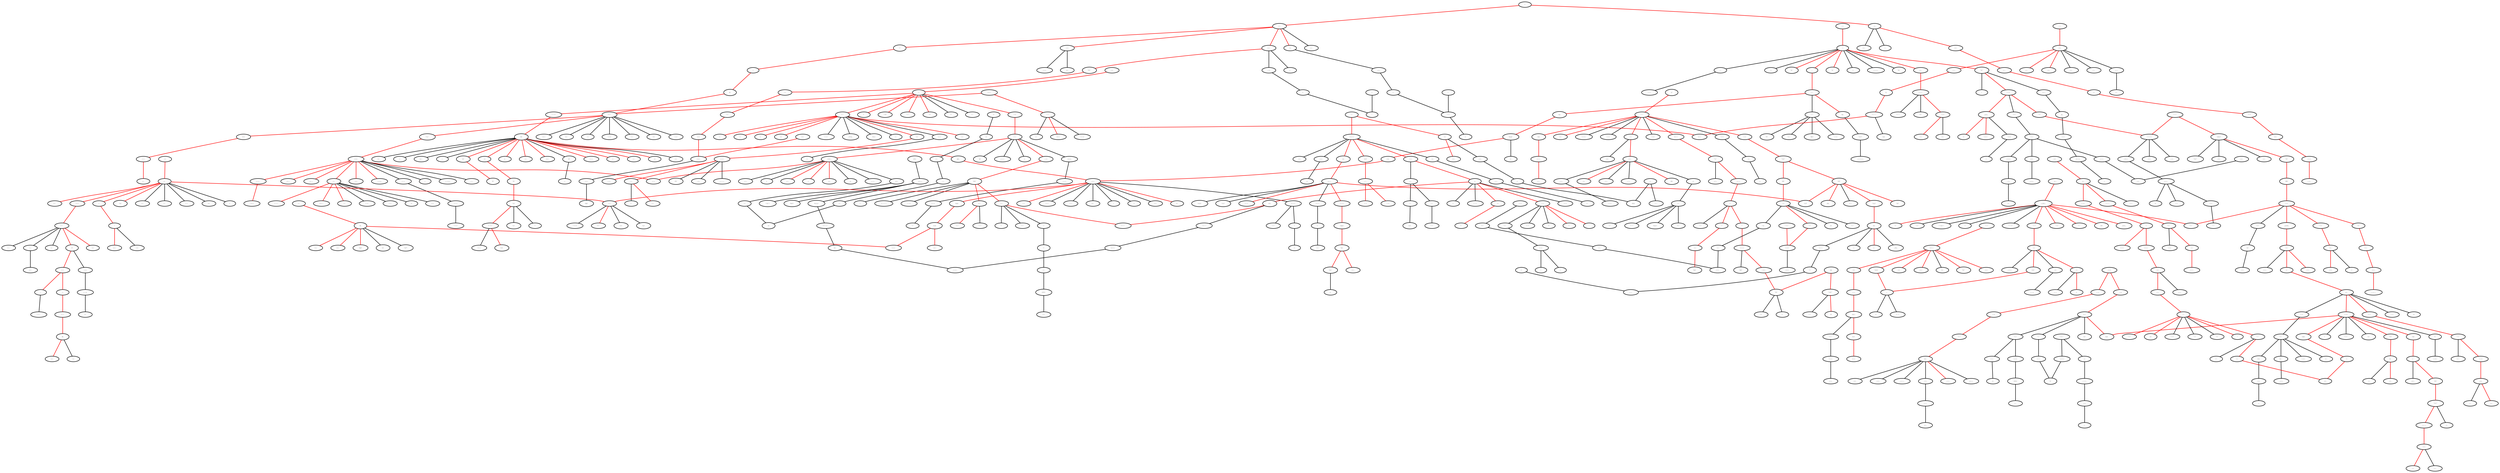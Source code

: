 strict graph "" {
	node [label="\N"];
	1000	 [fontsize=0,
		height=0,
		label=Incubus,
		level=1,
		pos="-4.330000000000069,-182.82000000000073",
		weight=1214650,
		width=0];
	831	 [fontsize=0,
		height=0,
		label=Fuel,
		level=1,
		pos="-10.529999999999944,-143.97000000000048",
		weight=373212,
		width=0];
	1000 -- 831	 [color=red];
	1274	 [fontsize=0,
		height=0,
		label=Lit,
		level=2,
		pos="-1.319999999999908,-95.04000000000008",
		weight=192681,
		width=0];
	831 -- 1274	 [color=red];
	17	 [fontsize=0,
		height=0,
		label="3 Doors\nDown",
		level=1,
		pos="-25.17999999999975,-174.9300000000008",
		weight=949527,
		width=0];
	831 -- 17	 [color=red];
	548	 [fontsize=0,
		height=0,
		label=Daughtry,
		level=1,
		pos="-53.0600000000002,-192.1899999999996",
		weight=206038,
		width=0];
	831 -- 548	 [color=red];
	2282	 [fontsize=0,
		height=0,
		label="The Verve\nPipe",
		level=7,
		pos="10.000000000000227,-156.3400000000001",
		weight=171136,
		width=0];
	831 -- 2282	 [color=red];
	895	 [fontsize=0,
		height=0,
		label="Goo Goo\nDolls",
		level=7,
		pos="-33.67999999999998,-129.84000000000003",
		weight=854056,
		width=0];
	831 -- 895	 [color=red];
	375	 [fontsize=0,
		height=0,
		label=Bush,
		level=4,
		pos="33.835894364521096,-124.09177999128849",
		weight=546559,
		width=0];
	831 -- 375;
	1363	 [fontsize=0,
		height=0,
		label="Matchbox Twenty",
		level=6,
		pos="-58.59966532406102,-151.2352246428594",
		weight=570024,
		width=0];
	831 -- 1363;
	77	 [fontsize=0,
		height=0,
		label="Alien Ant\nFarm",
		level=1,
		pos="-30.28108056633735,-99.54735903910556",
		weight=481750,
		width=0];
	831 -- 77;
	507	 [fontsize=0,
		height=0,
		label=Creed,
		level=1,
		pos="19.57598229895467,-105.79794158951472",
		weight=566764,
		width=0];
	831 -- 507;
	1934	 [fontsize=0,
		height=0,
		label=Staind,
		level=1,
		pos="37.99658155270194,-146.91059454660717",
		weight=597418,
		width=0];
	831 -- 1934;
	2050	 [fontsize=0,
		height=0,
		label="The Ataris",
		level=4,
		pos="23.710000000000093,-67.94999999999993",
		weight=402386,
		width=0];
	1274 -- 2050	 [color=red];
	1983	 [fontsize=0,
		height=0,
		label="Sunrise Avenue",
		level=8,
		pos="-44.51000000000013,-208.14000000000053",
		weight=181985,
		width=0];
	548 -- 1983	 [color=red];
	668	 [fontsize=0,
		height=0,
		label="Duncan Sheik",
		level=8,
		pos="32.199999999999676,-174.74000000000007",
		weight=101168,
		width=0];
	2282 -- 668	 [color=red];
	869	 [fontsize=0,
		height=0,
		label="Gin Blossoms",
		level=2,
		pos="10.879236143796959,-155.1010383205416",
		weight=214073,
		width=0];
	2282 -- 869;
	1278	 [fontsize=0,
		height=0,
		label=Live,
		level=7,
		pos="-4.067778300744777,-176.163386871338",
		weight=509553,
		width=0];
	2282 -- 1278;
	1248	 [fontsize=0,
		height=0,
		label="Lenny Kravitz",
		level=8,
		pos="49.298461945614974,-66.96352968329552",
		weight=800370,
		width=0];
	507 -- 1248;
	1074	 [fontsize=0,
		height=0,
		label="Jimmy Eat\nWorld",
		level=3,
		pos="26.479999999999876,-86.63999999999965",
		weight=936209,
		width=0];
	2050 -- 1074	 [color=red];
	1545	 [fontsize=0,
		height=0,
		label="No Use for\na Name",
		level=4,
		pos="53.14999999999972,-35.07000000000056",
		weight=207931,
		width=0];
	2050 -- 1545	 [color=red];
	1978	 [fontsize=0,
		height=0,
		label=Sugarcult,
		level=1,
		pos="14.718967251254668,-59.772066675901215",
		weight=411221,
		width=0];
	2050 -- 1978;
	1567	 [fontsize=0,
		height=0,
		label=OneRepublic,
		level=6,
		pos="-29.400000000000745,-224.21000000000055",
		weight=293660,
		width=0];
	1983 -- 1567	 [color=red];
	964	 [fontsize=0,
		height=0,
		label=Hoobastank,
		level=1,
		pos="-83.98249165077121,-236.51954573911212",
		weight=713239,
		width=0];
	1983 -- 964;
	1857	 [fontsize=0,
		height=0,
		label="Simple Plan",
		level=1,
		pos="-5.037508349229114,-179.76045426088905",
		weight=581407,
		width=0];
	1983 -- 1857;
	1121	 [fontsize=0,
		height=0,
		label="Josh Kelley",
		level=5,
		pos="47.74000000000049,-163.77000000000035",
		weight=144777,
		width=0];
	668 -- 1121	 [color=red];
	2331	 [fontsize=0,
		height=0,
		label="Toad the\nWet Sprocket",
		level=1,
		pos="37.1399999999997,-200.20000000000056",
		weight=155873,
		width=0];
	668 -- 2331	 [color=red];
	1835	 [fontsize=0,
		height=0,
		label="Shawn Colvin",
		level=1,
		pos="21.745531023895097,-180.93849512140434",
		weight=171442,
		width=0];
	668 -- 1835;
	19	 [fontsize=0,
		height=0,
		label="4 Non\nBlondes",
		level=1,
		pos="11.745455656296826,-153.842011138904",
		weight=176534,
		width=0];
	869 -- 19;
	840	 [fontsize=0,
		height=0,
		label="Further Seems\nForever",
		level=8,
		pos="26.925459255799495,-89.64564385952872",
		weight=138114,
		width=0];
	1074 -- 840;
	1383	 [fontsize=0,
		height=0,
		label="Me First and the\nGimme Gimmes",
		level=6,
		pos="72.05000000000052,-11.410000000000025",
		weight=228395,
		width=0];
	1545 -- 1383	 [color=red];
	2478	 [fontsize=0,
		height=0,
		label=Yellowcard,
		level=1,
		pos="5.55602336607447,-51.678146526490934",
		weight=638817,
		width=0];
	1978 -- 2478;
	2042	 [fontsize=0,
		height=0,
		label="The All-American\nRejects",
		level=1,
		pos="5.513300109764685,-51.745890980979595",
		weight=756405,
		width=0];
	1978 -- 2042;
	1292	 [fontsize=0,
		height=0,
		label=Lostprophets,
		level=2,
		pos="5.501786722334941,-51.77941343915717",
		weight=636420,
		width=0];
	1978 -- 1292;
	1650	 [fontsize=0,
		height=0,
		label="Plain White\nT's",
		level=4,
		pos="5.497571267924286,-51.79813292783591",
		weight=579664,
		width=0];
	1978 -- 1650;
	1349	 [fontsize=0,
		height=0,
		label="Maroon 5",
		level=8,
		pos="-18.98000000000019,-234.73000000000042",
		weight=1083002,
		width=0];
	1567 -- 1349	 [color=red];
	1257	 [fontsize=0,
		height=0,
		label=Lifehouse,
		level=1,
		pos="-64.38207635110584,-257.96989555143716",
		weight=626378,
		width=0];
	1567 -- 1257;
	2362	 [fontsize=0,
		height=0,
		label="Tristan Prettyman",
		level=5,
		pos="55.33000000000041,-142.99000000000035",
		weight=153970,
		width=0];
	1121 -- 2362	 [color=red];
	1716	 [fontsize=0,
		height=0,
		label="R.E.M.",
		level=1,
		pos="54.60000000000042,-225.6800000000007",
		weight=1314084,
		width=0];
	2331 -- 1716	 [color=red];
	499	 [fontsize=0,
		height=0,
		label="Counting Crows",
		level=6,
		pos="28.71999999999926,-217.35000000000025",
		weight=898958,
		width=0];
	2331 -- 499	 [color=red];
	1910	 [fontsize=0,
		height=0,
		label="Soul Coughing",
		level=8,
		pos="81.98952961859644,-181.4384460539883",
		weight=159918,
		width=0];
	2331 -- 1910;
	248	 [fontsize=0,
		height=0,
		label="Beth Orton",
		level=1,
		pos="11.32098542919718,-187.32597765931143",
		weight=312380,
		width=0];
	1835 -- 248;
	1080	 [fontsize=0,
		height=0,
		label="Joan Osborne",
		level=2,
		pos="12.602624849973665,-152.57870380975794",
		weight=205205,
		width=0];
	19 -- 1080;
	1006	 [fontsize=0,
		height=0,
		label=Interpol,
		level=5,
		pos="-40.02000000000058,268.67000000000115",
		weight=1087041,
		width=0];
	1127	 [fontsize=0,
		height=0,
		label="Joy Division",
		level=6,
		pos="-59.46000000000075,260.15",
		weight=764356,
		width=0];
	1006 -- 1127	 [color=red];
	1905	 [fontsize=0,
		height=0,
		label="Sonic Youth",
		level=6,
		pos="-52.270000000000465,232.94000000000057",
		weight=746676,
		width=0];
	1127 -- 1905	 [color=red];
	2105	 [fontsize=0,
		height=0,
		label="The Cure",
		level=6,
		pos="-81.32000000000019,261.63999999999993",
		weight=1344110,
		width=0];
	1127 -- 2105	 [color=red];
	2247	 [fontsize=0,
		height=0,
		label="The Smiths",
		level=6,
		pos="-63.229999999999364,280.5100000000002",
		weight=847939,
		width=0];
	1127 -- 2247	 [color=red];
	1515	 [fontsize=0,
		height=0,
		label="New Order",
		level=8,
		pos="-90.41529991521818,222.66339411686585",
		weight=741154,
		width=0];
	1127 -- 1515;
	1456	 [fontsize=0,
		height=0,
		label=Morrissey,
		level=8,
		pos="-15.677905767862796,239.01698227590902",
		weight=581637,
		width=0];
	1127 -- 1456;
	380	 [fontsize=0,
		height=0,
		label=Buzzcocks,
		level=7,
		pos="-36.69517113491358,303.106242622253",
		weight=307283,
		width=0];
	1127 -- 380;
	2481	 [fontsize=0,
		height=0,
		label="Yo La\nTengo",
		level=6,
		pos="-46.10000000000028,209.22000000000008",
		weight=501036,
		width=0];
	1905 -- 2481	 [color=red];
	1692	 [fontsize=0,
		height=0,
		label=Ramones,
		level=6,
		pos="-14.426512404822745,346.64523873850186",
		weight=757401,
		width=0];
	380 -- 1692;
	2230	 [fontsize=0,
		height=0,
		label="The Raveonettes",
		level=7,
		pos="-40.119999999999806,187.25999999999976",
		weight=225545,
		width=0];
	2481 -- 2230	 [color=red];
	1662	 [fontsize=0,
		height=0,
		label="Primal Scream",
		level=7,
		pos="-30.92999999999975,162.36999999999978",
		weight=428628,
		width=0];
	2230 -- 1662	 [color=red];
	2107	 [fontsize=0,
		height=0,
		label="The Dandy\nWarhols",
		level=4,
		pos="-63.27074674323873,179.84973829071754",
		weight=594006,
		width=0];
	2230 -- 2107;
	1009	 [fontsize=0,
		height=0,
		label="Iron &\nWine",
		level=4,
		pos="-318.8700000000006,60.39999999999978",
		weight=814278,
		width=0];
	797	 [fontsize=0,
		height=0,
		label="Fleet Foxes",
		level=5,
		pos="-333.2600000000007,72.4200000000003",
		weight=368486,
		width=0];
	1009 -- 797	 [color=red];
	148	 [fontsize=0,
		height=0,
		label="Arcade Fire",
		level=5,
		pos="-299.21000000000026,68.96999999999991",
		weight=483352,
		width=0];
	797 -- 148	 [color=red];
	1537	 [fontsize=0,
		height=0,
		label="Noah and\nthe Whale",
		level=6,
		pos="-365.2400000000006,91.73000000000079",
		weight=108674,
		width=0];
	797 -- 1537	 [color=red];
	320	 [fontsize=0,
		height=0,
		label="Bon Iver",
		level=4,
		pos="-325.57000000000005,110.55000000000044",
		weight=202669,
		width=0];
	797 -- 320	 [color=red];
	1976	 [fontsize=0,
		height=0,
		label="Sufjan Stevens",
		level=5,
		pos="-355.54000000000076,41.40999999999991",
		weight=772295,
		width=0];
	797 -- 1976	 [color=red];
	2242	 [fontsize=0,
		height=0,
		label="The Shins",
		level=5,
		pos="-333.8799999999999,53.250000000000284",
		weight=1074793,
		width=0];
	797 -- 2242	 [color=red];
	2112	 [fontsize=0,
		height=0,
		label="The Decemberists",
		level=3,
		pos="-380.8843928295495,62.653044430561664",
		weight=715277,
		width=0];
	797 -- 2112;
	1117	 [fontsize=0,
		height=0,
		label="José González",
		level=4,
		pos="-294.13264750881183,101.27353532080227",
		weight=545027,
		width=0];
	797 -- 1117;
	599	 [fontsize=0,
		height=0,
		label=DeVotchKa,
		level=5,
		pos="-352.82944949724845,116.92295338349066",
		weight=163024,
		width=0];
	797 -- 599;
	114	 [fontsize=0,
		height=0,
		label="Andrew Bird",
		level=3,
		pos="-313.37954067814167,28.055109031684964",
		weight=483747,
		width=0];
	797 -- 114;
	2213	 [fontsize=0,
		height=0,
		label="The Polyphonic\nSpree",
		level=5,
		pos="-274.81000000000097,42.709999999999354",
		weight=223443,
		width=0];
	148 -- 2213	 [color=red];
	1488	 [fontsize=0,
		height=0,
		label="Mystery Jets",
		level=3,
		pos="-382.76000000000056,104.88000000000028",
		weight=224026,
		width=0];
	1537 -- 1488	 [color=red];
	1523	 [fontsize=0,
		height=0,
		label="Nick Drake",
		level=4,
		pos="-316.19000000000165,140.97999999999962",
		weight=657487,
		width=0];
	320 -- 1523	 [color=red];
	531	 [fontsize=0,
		height=0,
		label="Damien Rice",
		level=4,
		pos="-349.1280822600413,116.54047690912603",
		weight=765745,
		width=0];
	320 -- 531;
	1619	 [fontsize=0,
		height=0,
		label="Pedro the\nLion",
		level=8,
		pos="-353.91000000000076,17.15000000000032",
		weight=240022,
		width=0];
	1976 -- 1619	 [color=red];
	388	 [fontsize=0,
		height=0,
		label=Calexico,
		level=7,
		pos="-373.1637663659743,161.39826003707384",
		weight=330058,
		width=0];
	599 -- 388;
	2048	 [fontsize=0,
		height=0,
		label="The Apples\nin Stereo",
		level=5,
		pos="-237.6099999999997,43.02999999999972",
		weight=225617,
		width=0];
	2213 -- 2048	 [color=red];
	2186	 [fontsize=0,
		height=0,
		label="The Magic\nNumbers",
		level=6,
		pos="-277.57000000000096,17.52999999999966",
		weight=311402,
		width=0];
	2213 -- 2186	 [color=red];
	293	 [fontsize=0,
		height=0,
		label="Bloc Party",
		level=5,
		pos="-397.49000000000035,116.48000000000053",
		weight=1280409,
		width=0];
	1488 -- 293	 [color=red];
	1855	 [fontsize=0,
		height=0,
		label="Simon &\nGarfunkel",
		level=7,
		pos="-299.63000000000034,147.18999999999988",
		weight=945402,
		width=0];
	1523 -- 1855	 [color=red];
	312	 [fontsize=0,
		height=0,
		label="Bob Dylan",
		level=7,
		pos="-319.84000000000117,158.94999999999953",
		weight=1228317,
		width=0];
	1523 -- 312	 [color=red];
	1099	 [fontsize=0,
		height=0,
		label="John Martyn",
		level=8,
		pos="-328.32912713023575,141.57904578991185",
		weight=104145,
		width=0];
	1523 -- 1099;
	1054	 [fontsize=0,
		height=0,
		label="Jeff Buckley",
		level=7,
		pos="-280.8018492450025,107.6460083455334",
		weight=761225,
		width=0];
	1523 -- 1054;
	420	 [fontsize=0,
		height=0,
		label="Cat Stevens",
		level=7,
		pos="-292.63462869327134,183.5078813965685",
		weight=546004,
		width=0];
	1523 -- 420;
	2340	 [fontsize=0,
		height=0,
		label="Tom Waits",
		level=7,
		pos="-353.06273871948395,172.66402362079617",
		weight=622809,
		width=0];
	1523 -- 2340;
	1402	 [fontsize=0,
		height=0,
		label=mewithoutYou,
		level=6,
		pos="-345.2700000000002,-4.460000000000036",
		weight=132963,
		width=0];
	1619 -- 1402	 [color=red];
	707	 [fontsize=0,
		height=0,
		label="Elliott Smith",
		level=5,
		pos="-401.3140697964635,6.364343774687455",
		weight=810691,
		width=0];
	1619 -- 707;
	2447	 [fontsize=0,
		height=0,
		label=Wilco,
		level=5,
		pos="-393.7643397916795,205.69540707187554",
		weight=592002,
		width=0];
	388 -- 2447;
	1512	 [fontsize=0,
		height=0,
		label="Neutral Milk\nHotel",
		level=5,
		pos="-204.9200000000006,49.92999999999989",
		weight=548340,
		width=0];
	2048 -- 1512	 [color=red];
	150	 [fontsize=0,
		height=0,
		label="Architecture in\nHelsinki",
		level=5,
		pos="-250.12000000000072,70.28999999999994",
		weight=512380,
		width=0];
	2048 -- 150	 [color=red];
	2134	 [fontsize=0,
		height=0,
		label="The Flaming\nLips",
		level=6,
		pos="-243.04000000000022,22.989999999999725",
		weight=830685,
		width=0];
	2048 -- 2134	 [color=red];
	234	 [fontsize=0,
		height=0,
		label="Belle and\nSebastian",
		level=5,
		pos="-220.08000000000064,24.549999999999955",
		weight=830911,
		width=0];
	2048 -- 234	 [color=red];
	1555	 [fontsize=0,
		height=0,
		label="of Montreal",
		level=5,
		pos="-215.75462379086807,86.45601460226106",
		weight=555182,
		width=0];
	2048 -- 1555;
	2270	 [fontsize=0,
		height=0,
		label="The Thrills",
		level=3,
		pos="-267.3800000000008,-2.2999999999999545",
		weight=278211,
		width=0];
	2186 -- 2270	 [color=red];
	1250	 [fontsize=0,
		height=0,
		label="Leonard Cohen",
		level=7,
		pos="-340.5475773717069,142.00396663510008",
		weight=536625,
		width=0];
	1099 -- 1250;
	1297	 [fontsize=0,
		height=0,
		label="Lou Reed",
		level=7,
		pos="-390.6133668915645,203.99272720600936",
		weight=592004,
		width=0];
	2340 -- 1297;
	2314	 [fontsize=0,
		height=0,
		label=Thrice,
		level=4,
		pos="-332.36000000000035,-29.33999999999952",
		weight=387528,
		width=0];
	1402 -- 2314	 [color=red];
	1011	 [fontsize=0,
		height=0,
		label="Iron Maiden",
		level=3,
		pos="1456.2500000000002,1249.1800000000026",
		weight=836037,
		width=0];
	949	 [fontsize=0,
		height=0,
		label=Helloween,
		level=5,
		pos="1436.6000000000013,1216.1700000000042",
		weight=297463,
		width=0];
	1011 -- 949	 [color=red];
	1902	 [fontsize=0,
		height=0,
		label="Sonata Arctica",
		level=5,
		pos="1337.32,1142.900000000002",
		weight=349647,
		width=0];
	949 -- 1902	 [color=red];
	362	 [fontsize=0,
		height=0,
		label="Bruce Dickinson",
		level=7,
		pos="1478.2900000000022,1232.3799999999987",
		weight=186862,
		width=0];
	949 -- 362	 [color=red];
	1129	 [fontsize=0,
		height=0,
		label="Judas Priest",
		level=3,
		pos="1448.3243143993893,1194.8765854021988",
		weight=490388,
		width=0];
	949 -- 1129;
	1529	 [fontsize=0,
		height=0,
		label=Nightwish,
		level=3,
		pos="1232.4100000000012,1063.400000000001",
		weight=674973,
		width=0];
	1902 -- 1529	 [color=red];
	1801	 [fontsize=0,
		height=0,
		label=Saxon,
		level=3,
		pos="1497.470000000005,1223.7300000000025",
		weight=173883,
		width=0];
	362 -- 1801	 [color=red];
	2465	 [fontsize=0,
		height=0,
		label=Xandria,
		level=3,
		pos="1079.8900000000035,946.3300000000027",
		weight=146459,
		width=0];
	1529 -- 2465	 [color=red];
	141	 [fontsize=0,
		height=0,
		label=Apocalyptica,
		level=3,
		pos="1202.9281249477524,1102.0561153878944",
		weight=528633,
		width=0];
	1529 -- 141;
	1580	 [fontsize=0,
		height=0,
		label="Ozzy Osbourne",
		level=3,
		pos="1326.7900000000004,1064.0500000000043",
		weight=616696,
		width=0];
	1801 -- 1580	 [color=red];
	281	 [fontsize=0,
		height=0,
		label="Black Sabbath",
		level=3,
		pos="1602.5100000000027,1315.2900000000022",
		weight=875812,
		width=0];
	1801 -- 281	 [color=red];
	751	 [fontsize=0,
		height=0,
		label=Evanescence,
		level=3,
		pos="992.1700000000034,878.5300000000011",
		weight=1024587,
		width=0];
	2465 -- 751	 [color=red];
	1683	 [fontsize=0,
		height=0,
		label="Quiet Riot",
		level=3,
		pos="1098.310000000005,859.2100000000016",
		weight=134496,
		width=0];
	1580 -- 1683	 [color=red];
	1018	 [fontsize=0,
		height=0,
		label="Jack Johnson",
		level=7,
		pos="50.270000000000806,-126.33000000000123",
		weight=1099826,
		width=0];
	1018 -- 2362	 [color=red];
	549	 [fontsize=0,
		height=0,
		label="Dave Matthews &\nTim Reynolds",
		level=7,
		pos="49.999999999999545,-105.46000000000032",
		weight=110409,
		width=0];
	1018 -- 549	 [color=red];
	1045	 [fontsize=0,
		height=0,
		label="Jason Mraz",
		level=8,
		pos="103.92699194178502,-144.33483742089192",
		weight=643326,
		width=0];
	2362 -- 1045;
	1005	 [fontsize=0,
		height=0,
		label="Ingrid Michaelson",
		level=3,
		pos="43.1807520145542,-142.65379064477747",
		weight=254827,
		width=0];
	2362 -- 1005;
	1209	 [fontsize=0,
		height=0,
		label="KT Tunstall",
		level=3,
		pos="84.82101812442656,-104.34085947316225",
		weight=684225,
		width=0];
	2362 -- 1209;
	1102	 [fontsize=0,
		height=0,
		label="John Mayer\nTrio",
		level=5,
		pos="54.990000000000606,-84.06999999999977",
		weight=101264,
		width=0];
	549 -- 1102	 [color=red];
	552	 [fontsize=0,
		height=0,
		label="Dave Matthews\nBand",
		level=7,
		pos="25.83415627055362,-102.83682440282485",
		weight=629789,
		width=0];
	549 -- 552;
	1101	 [fontsize=0,
		height=0,
		label="John Mayer",
		level=5,
		pos="74.16584372944621,-108.08317559717557",
		weight=788419,
		width=0];
	549 -- 1101;
	556	 [fontsize=0,
		height=0,
		label="David Gray",
		level=4,
		pos="35.94085241872165,-85.63049111406286",
		weight=553719,
		width=0];
	549 -- 556;
	1713	 [fontsize=0,
		height=0,
		label="Regina Spektor",
		level=3,
		pos="30.955967635714444,-142.49338204502732",
		weight=689251,
		width=0];
	1005 -- 1713;
	218	 [fontsize=0,
		height=0,
		label="B.B. King &\nEric Clapton",
		level=3,
		pos="66.68000000000004,-57.20999999999991",
		weight=158894,
		width=0];
	1102 -- 218	 [color=red];
	997	 [fontsize=0,
		height=0,
		label="Imogen Heap",
		level=3,
		pos="18.75610727527581,-142.44511351140756",
		weight=677093,
		width=0];
	1713 -- 997;
	1731	 [fontsize=0,
		height=0,
		label="Rilo Kiley",
		level=6,
		pos="18.771347588731885,-142.47218745195119",
		weight=558451,
		width=0];
	1713 -- 1731;
	1160	 [fontsize=0,
		height=0,
		label="Kate Nash",
		level=3,
		pos="18.742974064641317,-142.41219190648349",
		weight=512121,
		width=0];
	1713 -- 1160;
	1104	 [fontsize=0,
		height=0,
		label="Johnny Winter",
		level=3,
		pos="111.68000000000013,-28.650000000000432",
		weight=131056,
		width=0];
	218 -- 1104	 [color=red];
	739	 [fontsize=0,
		height=0,
		label="Eric Clapton",
		level=6,
		pos="145.52999999999983,-54.10999999999996",
		weight=989627,
		width=0];
	1104 -- 739	 [color=red];
	1089	 [fontsize=0,
		height=0,
		label="John Mayall &\nThe Bluesbreakers",
		level=3,
		pos="134.15000000000052,-2.5799999999998704",
		weight=118074,
		width=0];
	1104 -- 1089	 [color=red];
	1759	 [fontsize=0,
		height=0,
		label="Rory Gallagher",
		level=8,
		pos="117.08000000000003,-57.390000000000214",
		weight=121587,
		width=0];
	1104 -- 1759	 [color=red];
	2001	 [fontsize=0,
		height=0,
		label="Taj Mahal",
		level=7,
		pos="94.1699999999999,-57.84999999999991",
		weight=110103,
		width=0];
	1104 -- 2001	 [color=red];
	368	 [fontsize=0,
		height=0,
		label="Buddy Guy",
		level=3,
		pos="103.73489613280708,-19.45257710649797",
		weight=168170,
		width=0];
	1104 -- 368;
	1028	 [fontsize=0,
		height=0,
		label="James Blunt",
		level=5,
		pos="-58.290000000000276,58.62000000000006",
		weight=873851,
		width=0];
	1169	 [fontsize=0,
		height=0,
		label=Keane,
		level=5,
		pos="-37.99000000000038,67.29000000000016",
		weight=1088831,
		width=0];
	1028 -- 1169	 [color=red];
	2132	 [fontsize=0,
		height=0,
		label="The Feeling",
		level=3,
		pos="-32.3400000000004,21.95999999999961",
		weight=291405,
		width=0];
	1169 -- 2132	 [color=red];
	2281	 [fontsize=0,
		height=0,
		label="The Verve",
		level=7,
		pos="-26.419999999999845,127.38000000000073",
		weight=923596,
		width=0];
	1169 -- 2281	 [color=red];
	1474	 [fontsize=0,
		height=0,
		label=Muse,
		level=2,
		pos="-41.54000000000005,86.32000000000039",
		weight=1629255,
		width=0];
	1169 -- 1474	 [color=red];
	1737	 [fontsize=0,
		height=0,
		label="Robbie Williams",
		level=4,
		pos="-62.87000000000049,48.48000000000013",
		weight=862188,
		width=0];
	1169 -- 1737	 [color=red];
	1891	 [fontsize=0,
		height=0,
		label="Snow Patrol",
		level=3,
		pos="-37.27000000000069,36.599999999999795",
		weight=1324962,
		width=0];
	1169 -- 1891	 [color=red];
	2169	 [fontsize=0,
		height=0,
		label="The Killers",
		level=5,
		pos="-58.32000000000042,83.35999999999979",
		weight=1820368,
		width=0];
	1169 -- 2169	 [color=red];
	821	 [fontsize=0,
		height=0,
		label="Franz Ferdinand",
		level=5,
		pos="-2.5800000000001546,59.870000000000346",
		weight=1483084,
		width=0];
	1169 -- 821	 [color=red];
	174	 [fontsize=0,
		height=0,
		label=Athlete,
		level=3,
		pos="-17.751335607654966,80.75348829180712",
		weight=487805,
		width=0];
	1169 -- 174;
	2138	 [fontsize=0,
		height=0,
		label="The Fray",
		level=6,
		pos="-21.52571380112056,49.40714974253257",
		weight=763031,
		width=0];
	1169 -- 2138;
	1144	 [fontsize=0,
		height=0,
		label="Just Jack",
		level=6,
		pos="-61.9800000000001,12.53999999999985",
		weight=182697,
		width=0];
	2132 -- 1144	 [color=red];
	2196	 [fontsize=0,
		height=0,
		label="The Music",
		level=5,
		pos="2.842170943040401e-14,153.0500000000004",
		weight=190820,
		width=0];
	2281 -- 2196	 [color=red];
	1153	 [fontsize=0,
		height=0,
		label=Kasabian,
		level=5,
		pos="-51.25000000000037,121.08000000000015",
		weight=813145,
		width=0];
	2281 -- 1153	 [color=red];
	1551	 [fontsize=0,
		height=0,
		label=Oasis,
		level=5,
		pos="-36.730000000000615,110.00999999999976",
		weight=1593442,
		width=0];
	2281 -- 1551	 [color=red];
	2281 -- 1662	 [color=red];
	2357	 [fontsize=0,
		height=0,
		label=Travis,
		level=6,
		pos="-39.630000000000024,145.48000000000002",
		weight=871865,
		width=0];
	2281 -- 2357	 [color=red];
	307	 [fontsize=0,
		height=0,
		label=Blur,
		level=6,
		pos="4.980000000000359,122.58999999999918",
		weight=1219073,
		width=0];
	2281 -- 307	 [color=red];
	484	 [fontsize=0,
		height=0,
		label=Coldplay,
		level=5,
		pos="-50.55000000000021,130.30999999999995",
		weight=2251030,
		width=0];
	2281 -- 484	 [color=red];
	1949	 [fontsize=0,
		height=0,
		label=Stereophonics,
		level=5,
		pos="-12.403361785878843,107.52042028279413",
		weight=766218,
		width=0];
	2281 -- 1949;
	280	 [fontsize=0,
		height=0,
		label="Black Rebel\nMotorcycle Club",
		level=5,
		pos="-10.399778944303506,173.28020403881874",
		weight=475872,
		width=0];
	2281 -- 280;
	1333	 [fontsize=0,
		height=0,
		label="Manic Street\nPreachers",
		level=5,
		pos="19.881079360245252,142.20181714753033",
		weight=523277,
		width=0];
	2281 -- 1333;
	653	 [fontsize=0,
		height=0,
		label=Doves,
		level=5,
		pos="-68.35160929134125,151.98114541473296",
		weight=545680,
		width=0];
	2281 -- 653;
	1986	 [fontsize=0,
		height=0,
		label=Supergrass,
		level=5,
		pos="-21.300712938724615,103.61738328058402",
		weight=485340,
		width=0];
	2281 -- 1986;
	2291	 [fontsize=0,
		height=0,
		label="The White\nStripes",
		level=6,
		pos="17.870000000000005,70.44000000000057",
		weight=1242635,
		width=0];
	821 -- 2291	 [color=red];
	1907	 [fontsize=0,
		height=0,
		label="Sophie Ellis-Bextor",
		level=5,
		pos="-81.34,-17.059999999999775",
		weight=310619,
		width=0];
	1144 -- 1907	 [color=red];
	1948	 [fontsize=0,
		height=0,
		label="Stereo MC's",
		level=6,
		pos="-95.10000000000034,27.720000000000027",
		weight=181042,
		width=0];
	1144 -- 1948	 [color=red];
	2271	 [fontsize=0,
		height=0,
		label="The Ting\nTings",
		level=4,
		pos="-32.57214700164181,-26.172457885097685",
		weight=553469,
		width=0];
	1144 -- 2271;
	213	 [fontsize=0,
		height=0,
		label="Basement Jaxx",
		level=5,
		pos="-60.497612955854976,36.80255514204964",
		weight=580544,
		width=0];
	1144 -- 213;
	534	 [fontsize=0,
		height=0,
		label="Daniel Bedingfield",
		level=6,
		pos="-67.81875966631307,10.855303767843225",
		weight=188172,
		width=0];
	1144 -- 534;
	1405	 [fontsize=0,
		height=0,
		label="M.I.A.",
		level=8,
		pos="-60.26841419489918,-36.045457572305565",
		weight=563873,
		width=0];
	1144 -- 1405;
	2052	 [fontsize=0,
		height=0,
		label="The Automatic",
		level=3,
		pos="10.819999999999993,176.45000000000078",
		weight=247640,
		width=0];
	2196 -- 2052	 [color=red];
	1674	 [fontsize=0,
		height=0,
		label=Pulp,
		level=7,
		pos="-15.804000577474113,79.79154668814377",
		weight=506107,
		width=0];
	1986 -- 1674;
	2068	 [fontsize=0,
		height=0,
		label="The Black\nKeys",
		level=7,
		pos="4.669999999999646,37.61999999999949",
		weight=312496,
		width=0];
	2291 -- 2068	 [color=red];
	1707	 [fontsize=0,
		height=0,
		label="Red Hot\nChili Peppers",
		level=6,
		pos="64.64000000000019,60.42000000000007",
		weight=1850896,
		width=0];
	2291 -- 1707	 [color=red];
	1646	 [fontsize=0,
		height=0,
		label=Pixies,
		level=5,
		pos="11.30000000000041,31.719999999999487",
		weight=962774,
		width=0];
	2291 -- 1646	 [color=red];
	1648	 [fontsize=0,
		height=0,
		label=Placebo,
		level=2,
		pos="1.5000000000000568,79.71999999999974",
		weight=1310676,
		width=0];
	2291 -- 1648	 [color=red];
	1686	 [fontsize=0,
		height=0,
		label=Radiohead,
		level=1,
		pos="41.400000000000375,89.13999999999987",
		weight=2082607,
		width=0];
	2291 -- 1686	 [color=red];
	2170	 [fontsize=0,
		height=0,
		label="The Kills",
		level=6,
		pos="54.58999999999949,90.92000000000016",
		weight=330526,
		width=0];
	2291 -- 2170	 [color=red];
	2260	 [fontsize=0,
		height=0,
		label="The Strokes",
		level=3,
		pos="9.089999999999947,90.52999999999972",
		weight=1231044,
		width=0];
	2291 -- 2260	 [color=red];
	227	 [fontsize=0,
		height=0,
		label=Beck,
		level=5,
		pos="19.45000000000016,101.55000000000035",
		weight=1362673,
		width=0];
	2291 -- 227	 [color=red];
	2435	 [fontsize=0,
		height=0,
		label=Weezer,
		level=7,
		pos="35.84000000000023,41.7200000000002",
		weight=1317716,
		width=0];
	2291 -- 2435	 [color=red];
	898	 [fontsize=0,
		height=0,
		label=Gorillaz,
		level=6,
		pos="44.2499999999996,47.9099999999994",
		weight=1361575,
		width=0];
	2291 -- 898	 [color=red];
	485	 [fontsize=0,
		height=0,
		label="Cold War\nKids",
		level=3,
		pos="-6.433255673928272,70.90991171227037",
		weight=424655,
		width=0];
	2291 -- 485;
	2284	 [fontsize=0,
		height=0,
		label="The Vines",
		level=7,
		pos="40.10423355248287,113.67326348787651",
		weight=480646,
		width=0];
	2291 -- 2284;
	2153	 [fontsize=0,
		height=0,
		label="The Hives",
		level=5,
		pos="27.31442322267128,22.750597786619522",
		weight=696320,
		width=0];
	2291 -- 2153;
	387	 [fontsize=0,
		height=0,
		label=Cake,
		level=6,
		pos="65.94797447311177,77.65003356728258",
		weight=742723,
		width=0];
	2291 -- 387;
	2460	 [fontsize=0,
		height=0,
		label=Wolfmother,
		level=6,
		pos="-14.841555116522557,34.475706939559245",
		weight=498765,
		width=0];
	2291 -- 2460;
	1066	 [fontsize=0,
		height=0,
		label=Jet,
		level=7,
		pos="-14.678603213102491,106.55183521166634",
		weight=747836,
		width=0];
	2291 -- 1066;
	921	 [fontsize=0,
		height=0,
		label="Gwen Stefani",
		level=5,
		pos="-96.68999999999997,-40.7000000000002",
		weight=827112,
		width=0];
	1907 -- 921	 [color=red];
	1322	 [fontsize=0,
		height=0,
		label=Madonna,
		level=3,
		pos="-104.97000000000011,-2.8699999999999477",
		weight=1223315,
		width=0];
	1907 -- 1322	 [color=red];
	604	 [fontsize=0,
		height=0,
		label=Dido,
		level=3,
		pos="-88.40999999999943,9.930000000000007",
		weight=957515,
		width=0];
	1907 -- 604	 [color=red];
	889	 [fontsize=0,
		height=0,
		label=Goldfrapp,
		level=3,
		pos="-99.58999999999966,-20.450000000000614",
		weight=906439,
		width=0];
	1907 -- 889	 [color=red];
	1263	 [fontsize=0,
		height=0,
		label="Lily Allen",
		level=3,
		pos="-60.974985900330154,-30.331595762750837",
		weight=735619,
		width=0];
	1907 -- 1263;
	1212	 [fontsize=0,
		height=0,
		label="Kylie Minogue",
		level=2,
		pos="-79.8531980860761,-16.747746403579228",
		weight=780058,
		width=0];
	1907 -- 1212;
	1807	 [fontsize=0,
		height=0,
		label="Scissor Sisters",
		level=5,
		pos="-76.30445258373871,-40.84050284557077",
		weight=603869,
		width=0];
	1907 -- 1807;
	1977	 [fontsize=0,
		height=0,
		label=Sugababes,
		level=4,
		pos="-77.4310068736443,6.931432347980831",
		weight=580581,
		width=0];
	1907 -- 1977;
	1417	 [fontsize=0,
		height=0,
		label=Mika,
		level=4,
		pos="-121.75617835723014,-44.07867392147608",
		weight=692106,
		width=0];
	1907 -- 1417;
	1208	 [fontsize=0,
		height=0,
		label="Kruder &\nDorfmeister",
		level=7,
		pos="-112.49999999999935,46.360000000000184",
		weight=357924,
		width=0];
	1948 -- 1208	 [color=red];
	1755	 [fontsize=0,
		height=0,
		label="Ronan Keating",
		level=6,
		pos="-73.6668083447785,9.075388696472999",
		weight=209105,
		width=0];
	534 -- 1755;
	1146	 [fontsize=0,
		height=0,
		label="Kaiser Chiefs",
		level=5,
		pos="-3.4800000000004445,183.16999999999962",
		weight=1069671,
		width=0];
	2052 -- 1146	 [color=red];
	55	 [fontsize=0,
		height=0,
		label="Air Traffic",
		level=3,
		pos="10.849999999999909,206.44000000000028",
		weight=200502,
		width=0];
	2052 -- 55	 [color=red];
	2432	 [fontsize=0,
		height=0,
		label="We Are\nScientists",
		level=3,
		pos="34.55743114920668,171.21517280072305",
		weight=638660,
		width=0];
	2052 -- 2432;
	1703	 [fontsize=0,
		height=0,
		label=Razorlight,
		level=3,
		pos="48.73288197106811,206.88172019663745",
		weight=775277,
		width=0];
	2052 -- 1703;
	2140	 [fontsize=0,
		height=0,
		label="The Futureheads",
		level=5,
		pos="32.41647791248559,132.89465181801472",
		weight=491467,
		width=0];
	2052 -- 2140;
	1194	 [fontsize=0,
		height=0,
		label="Kings of\nLeon",
		level=3,
		pos="-1.7799999999999443,19.660000000000252",
		weight=948535,
		width=0];
	2068 -- 1194	 [color=red];
	2201	 [fontsize=0,
		height=0,
		label="The Offspring",
		level=3,
		pos="85.98000000000002,51.30999999999989",
		weight=1081707,
		width=0];
	1707 -- 2201	 [color=red];
	254	 [fontsize=0,
		height=0,
		label="Be Your\nOwn Pet",
		level=7,
		pos="63.84999999999954,108.04999999999967",
		weight=177691,
		width=0];
	2170 -- 254	 [color=red];
	1927	 [fontsize=0,
		height=0,
		label=Spoon,
		level=4,
		pos="-30.884648931788405,71.02697520556686",
		weight=650752,
		width=0];
	485 -- 1927;
	1047	 [fontsize=0,
		height=0,
		label="Jay-Z",
		level=7,
		pos="-138.0600000000001,-217.6800000000004",
		weight=638981,
		width=0];
	1305	 [fontsize=0,
		height=0,
		label=Ludacris,
		level=7,
		pos="-152.1800000000005,-183.57",
		weight=423907,
		width=0];
	1047 -- 1305	 [color=red];
	1457	 [fontsize=0,
		height=0,
		label="Mos Def",
		level=6,
		pos="-129.60000000000034,-231.75000000000045",
		weight=311431,
		width=0];
	1047 -- 1457	 [color=red];
	1151	 [fontsize=0,
		height=0,
		label="Kanye West",
		level=3,
		pos="-167.94000000000088,-175.4000000000006",
		weight=1023445,
		width=0];
	1305 -- 1151	 [color=red];
	1281	 [fontsize=0,
		height=0,
		label="LL Cool\nJ",
		level=7,
		pos="-138.70999999999995,-171.97000000000037",
		weight=229660,
		width=0];
	1305 -- 1281	 [color=red];
	2464	 [fontsize=0,
		height=0,
		label="Wyclef Jean",
		level=3,
		pos="-177.25999999999956,-199.2100000000001",
		weight=255232,
		width=0];
	1305 -- 2464	 [color=red];
	721	 [fontsize=0,
		height=0,
		label=Eminem,
		level=2,
		pos="-128.08000000000007,-190.46000000000026",
		weight=956558,
		width=0];
	1305 -- 721	 [color=red];
	1577	 [fontsize=0,
		height=0,
		label=OutKast,
		level=5,
		pos="-155.00165539361822,-159.42652646760894",
		weight=804335,
		width=0];
	1305 -- 1577;
	850	 [fontsize=0,
		height=0,
		label="Gang Starr",
		level=5,
		pos="-109.38999999999984,-248.26000000000042",
		weight=267576,
		width=0];
	1457 -- 850	 [color=red];
	2239	 [fontsize=0,
		height=0,
		label="The Roots",
		level=5,
		pos="-138.78854776218535,-239.70536632496953",
		weight=486260,
		width=0];
	1457 -- 2239;
	1494	 [fontsize=0,
		height=0,
		label=Nas,
		level=2,
		pos="-111.22290447563026,-215.83926735006222",
		weight=479776,
		width=0];
	1457 -- 1494;
	882	 [fontsize=0,
		height=0,
		label="Gnarls Barkley",
		level=6,
		pos="-211.10078829526574,-153.0254035296773",
		weight=658504,
		width=0];
	1151 -- 882;
	2324	 [fontsize=0,
		height=0,
		label=Timbaland,
		level=3,
		pos="-156.75270176483892,-153.81960585236754",
		weight=572821,
		width=0];
	1151 -- 2324;
	1259	 [fontsize=0,
		height=0,
		label="Lil' Kim",
		level=8,
		pos="-153.02999999999983,-141.54000000000048",
		weight=127069,
		width=0];
	1281 -- 1259	 [color=red];
	275	 [fontsize=0,
		height=0,
		label="Black Eyed\nPeas",
		level=7,
		pos="-195.85999999999987,-210.27000000000095",
		weight=957174,
		width=0];
	2464 -- 275	 [color=red];
	1236	 [fontsize=0,
		height=0,
		label="Lauryn Hill",
		level=2,
		pos="-151.9726194626958,-240.73137520651414",
		weight=406920,
		width=0];
	2464 -- 1236;
	56	 [fontsize=0,
		height=0,
		label=Akon,
		level=2,
		pos="-202.54738053730355,-157.68862479348587",
		weight=589097,
		width=0];
	2464 -- 56;
	1284	 [fontsize=0,
		height=0,
		label="Lloyd Banks",
		level=2,
		pos="-116.39428404152036,-193.80085406447904",
		weight=141309,
		width=0];
	721 -- 1284;
	1360	 [fontsize=0,
		height=0,
		label="Masta Ace",
		level=8,
		pos="-96.33000000000013,-250.43000000000038",
		weight=112153,
		width=0];
	850 -- 1360	 [color=red];
	1357	 [fontsize=0,
		height=0,
		label="Mary J.\nBlige",
		level=2,
		pos="-163.56999999999974,-135.65999999999963",
		weight=397642,
		width=0];
	1259 -- 1357	 [color=red];
	2578	 [fontsize=0,
		height=0,
		label="Sean Paul",
		level=7,
		pos="-205.14000000000007,-224.5299999999997",
		weight=460250,
		width=0];
	275 -- 2578	 [color=red];
	1476	 [fontsize=0,
		height=0,
		label=Musiq,
		level=5,
		pos="-125.93075946363618,-282.12411457270366",
		weight=110855,
		width=0];
	1236 -- 1476;
	21	 [fontsize=0,
		height=0,
		label="50 Cent",
		level=2,
		pos="-104.59176517438218,-196.99015373977414",
		weight=685200,
		width=0];
	1284 -- 21;
	1709	 [fontsize=0,
		height=0,
		label=Redman,
		level=7,
		pos="-73.36999999999941,-266.89000000000067",
		weight=131327,
		width=0];
	1360 -- 1709	 [color=red];
	1340	 [fontsize=0,
		height=0,
		label="Mariah Carey",
		level=4,
		pos="-157.42000000000016,-108.58000000000027",
		weight=720333,
		width=0];
	1357 -- 1340	 [color=red];
	2564	 [fontsize=0,
		height=0,
		label=Gentleman,
		level=8,
		pos="-199.23000000000079,-251.18000000000097",
		weight=249007,
		width=0];
	2578 -- 2564	 [color=red];
	1083	 [fontsize=0,
		height=0,
		label=Joe,
		level=1,
		pos="-99.6485651754015,-323.30502185127443",
		weight=135278,
		width=0];
	1476 -- 1083;
	1890	 [fontsize=0,
		height=0,
		label="Snoop Dogg",
		level=2,
		pos="-92.7810080414902,-200.0997871190525",
		weight=617991,
		width=0];
	21 -- 1890;
	1398	 [fontsize=0,
		height=0,
		label="Method Man",
		level=7,
		pos="-60.22000000000051,-275.88000000000034",
		weight=193357,
		width=0];
	1709 -- 1398	 [color=red];
	1057	 [fontsize=0,
		height=0,
		label="Jennifer Hudson",
		level=3,
		pos="-126.36999999999998,-120.58000000000015",
		weight=115919,
		width=0];
	1125	 [fontsize=0,
		height=0,
		label="Joss Stone",
		level=3,
		pos="-99.42000000000039,-137.66000000000088",
		weight=487412,
		width=0];
	1057 -- 1125	 [color=red];
	1057 -- 1340	 [color=red];
	107	 [fontsize=0,
		height=0,
		label="Amy Winehouse",
		level=3,
		pos="-82.94000000000077,-151.42000000000027",
		weight=1006978,
		width=0];
	1125 -- 107	 [color=red];
	153	 [fontsize=0,
		height=0,
		label="Aretha Franklin",
		level=4,
		pos="-70.76716655084297,-98.38543636380685",
		weight=642451,
		width=0];
	1125 -- 153;
	666	 [fontsize=0,
		height=0,
		label=Duffy,
		level=3,
		pos="-128.07283344915797,-176.9345636361935",
		weight=515263,
		width=0];
	1125 -- 666;
	1175	 [fontsize=0,
		height=0,
		label="Kelly Rowland",
		level=4,
		pos="-188.51000000000042,-103.18999999999998",
		weight=244804,
		width=0];
	1340 -- 1175	 [color=red];
	2221	 [fontsize=0,
		height=0,
		label="The Pussycat\nDolls",
		level=5,
		pos="-144.71000000000114,-83.74000000000092",
		weight=538598,
		width=0];
	1340 -- 2221	 [color=red];
	1058	 [fontsize=0,
		height=0,
		label="Jennifer Lopez",
		level=5,
		pos="-179.13755031773738,-65.08489427906727",
		weight=570845,
		width=0];
	1340 -- 1058;
	76	 [fontsize=0,
		height=0,
		label="Alicia Keys",
		level=2,
		pos="-197.87314582369638,-135.54329368688587",
		weight=747095,
		width=0];
	1340 -- 76;
	782	 [fontsize=0,
		height=0,
		label=Fergie,
		level=7,
		pos="-111.99887553265856,-91.24801610891632",
		weight=624584,
		width=0];
	1340 -- 782;
	594	 [fontsize=0,
		height=0,
		label="Destiny's Child",
		level=2,
		pos="-134.5683878671197,-151.49013908631537",
		weight=571296,
		width=0];
	1340 -- 594;
	253	 [fontsize=0,
		height=0,
		label=Beyoncé,
		level=3,
		pos="-157.18061584938275,-59.964992968149204",
		weight=806626,
		width=0];
	1340 -- 253;
	421	 [fontsize=0,
		height=0,
		label="Céline Dion",
		level=5,
		pos="-196.42362203415476,-79.55942657879939",
		weight=486842,
		width=0];
	1340 -- 421;
	1249	 [fontsize=0,
		height=0,
		label="Leona Lewis",
		level=3,
		pos="-204.986486659571,-118.625175973742",
		weight=481890,
		width=0];
	1340 -- 1249;
	1157	 [fontsize=0,
		height=0,
		label="Kat DeLuna",
		level=5,
		pos="-210.2400000000002,-101.47000000000047",
		weight=121602,
		width=0];
	1175 -- 1157	 [color=red];
	164	 [fontsize=0,
		height=0,
		label="Ashlee Simpson",
		level=4,
		pos="-133.30000000000078,-57.050000000000225",
		weight=469115,
		width=0];
	2221 -- 164	 [color=red];
	1730	 [fontsize=0,
		height=0,
		label=Rihanna,
		level=7,
		pos="-225.14000000000115,-101.74000000000058",
		weight=990964,
		width=0];
	1157 -- 1730	 [color=red];
	358	 [fontsize=0,
		height=0,
		label="Britney Spears",
		level=5,
		pos="-155.3499999999996,-20.580000000000624",
		weight=1022718,
		width=0];
	164 -- 358	 [color=red];
	164 -- 921	 [color=red];
	1173	 [fontsize=0,
		height=0,
		label="Kelly Clarkson",
		level=5,
		pos="-157.18999999999997,-45.090000000000245",
		weight=841862,
		width=0];
	164 -- 1173	 [color=red];
	1508	 [fontsize=0,
		height=0,
		label="Nelly Furtado",
		level=3,
		pos="-130.38000000000093,-24.259999999999934",
		weight=1092709,
		width=0];
	164 -- 1508	 [color=red];
	1538	 [fontsize=0,
		height=0,
		label="No Doubt",
		level=2,
		pos="-88.88000000000002,-78.2500000000001",
		weight=910959,
		width=0];
	164 -- 1538	 [color=red];
	191	 [fontsize=0,
		height=0,
		label="Avril Lavigne",
		level=4,
		pos="-120.20999999999995,-77.68000000000085",
		weight=1025037,
		width=0];
	164 -- 191	 [color=red];
	456	 [fontsize=0,
		height=0,
		label="Christina Aguilera",
		level=5,
		pos="-156.06000000000026,-62.76999999999981",
		weight=947487,
		width=0];
	164 -- 456	 [color=red];
	2280	 [fontsize=0,
		height=0,
		label="The Veronicas",
		level=4,
		pos="-126.24017889140319,-47.15676042658394",
		weight=247943,
		width=0];
	164 -- 2280;
	1642	 [fontsize=0,
		height=0,
		label=Pink,
		level=3,
		pos="-131.34020170475313,-81.27866574971836",
		weight=748518,
		width=0];
	164 -- 1642;
	1498	 [fontsize=0,
		height=0,
		label="Natasha Bedingfield",
		level=4,
		pos="-151.789228835341,-72.8302874005527",
		weight=634312,
		width=0];
	164 -- 1498;
	1164	 [fontsize=0,
		height=0,
		label="Katy Perry",
		level=5,
		pos="-108.99414212444313,-57.35712587456776",
		weight=573653,
		width=0];
	164 -- 1164;
	1143	 [fontsize=0,
		height=0,
		label="Justin Timberlake",
		level=1,
		pos="-165.39000000000144,-4.470000000000539",
		weight=972050,
		width=0];
	358 -- 1143	 [color=red];
	2101	 [fontsize=0,
		height=0,
		label="The Cranberries",
		level=1,
		pos="-87.0600000000002,-106.01000000000084",
		weight=1000991,
		width=0];
	1538 -- 2101	 [color=red];
	58	 [fontsize=0,
		height=0,
		label="Alanis Morissette",
		level=2,
		pos="-63.5600000000002,-73.02999999999997",
		weight=881375,
		width=0];
	1538 -- 58	 [color=red];
	851	 [fontsize=0,
		height=0,
		label=Garbage,
		level=3,
		pos="-67.24999999999991,-94.88999999999993",
		weight=824282,
		width=0];
	1538 -- 851	 [color=red];
	2085	 [fontsize=0,
		height=0,
		label="The Cardigans",
		level=3,
		pos="-83.0123377608817,-29.989801561471324",
		weight=804033,
		width=0];
	1538 -- 2085;
	1839	 [fontsize=0,
		height=0,
		label="Sheryl Crow",
		level=1,
		pos="-129.12768679368745,-105.5190286082169",
		weight=605660,
		width=0];
	1538 -- 1839;
	1973	 [fontsize=0,
		height=0,
		label=Sublime,
		level=2,
		pos="-55.94727807559261,-42.48812029369651",
		weight=664300,
		width=0];
	1538 -- 1973;
	792	 [fontsize=0,
		height=0,
		label="Fiona Apple",
		level=3,
		pos="-100.5818916806945,-56.94425466070379",
		weight=652836,
		width=0];
	1538 -- 792;
	586	 [fontsize=0,
		height=0,
		label="Delta Goodrem",
		level=5,
		pos="-119.28407010660945,-37.10272468952262",
		weight=210939,
		width=0];
	2280 -- 586;
	1071	 [fontsize=0,
		height=0,
		label="Jimi Hendrix",
		level=6,
		pos="169.5700000000007,-113.28999999999974",
		weight=1088057,
		width=0];
	2166	 [fontsize=0,
		height=0,
		label="The Jimi\nHendrix Experience",
		level=1,
		pos="155.33000000000007,-99.13000000000056",
		weight=495688,
		width=0];
	1071 -- 2166	 [color=red];
	2166 -- 739	 [color=red];
	1241	 [fontsize=0,
		height=0,
		label="Led Zeppelin",
		level=3,
		pos="139.83000000000024,-133.28000000000043",
		weight=1267330,
		width=0];
	2166 -- 1241	 [color=red];
	1946	 [fontsize=0,
		height=0,
		label=Steppenwolf,
		level=6,
		pos="188.34000000000074,-109.14000000000044",
		weight=394102,
		width=0];
	2166 -- 1946	 [color=red];
	2120	 [fontsize=0,
		height=0,
		label="The Doors",
		level=7,
		pos="154.33999999999966,-122.13000000000017",
		weight=1209838,
		width=0];
	2166 -- 2120	 [color=red];
	2237	 [fontsize=0,
		height=0,
		label="The Rolling\nStones",
		level=3,
		pos="122.68000000000018,-108.5200000000001",
		weight=1461018,
		width=0];
	2166 -- 2237	 [color=red];
	2279	 [fontsize=0,
		height=0,
		label="The Velvet\nUnderground",
		level=1,
		pos="112.09000000000016,-141.76999999999998",
		weight=848202,
		width=0];
	2166 -- 2279	 [color=red];
	2292	 [fontsize=0,
		height=0,
		label="The Who",
		level=8,
		pos="129.3900000000004,-79.5400000000003",
		weight=1115061,
		width=0];
	2166 -- 2292	 [color=red];
	1040	 [fontsize=0,
		height=0,
		label="Janis Joplin",
		level=7,
		pos="191.05510444386377,-66.15738824488538",
		weight=541450,
		width=0];
	2166 -- 1040;
	508	 [fontsize=0,
		height=0,
		label="Creedence Clearwater\nRevival",
		level=7,
		pos="169.95457673692363,-52.7662429397235",
		weight=809196,
		width=0];
	2166 -- 508;
	506	 [fontsize=0,
		height=0,
		label=Cream,
		level=7,
		pos="202.71517576602955,-88.26163622705667",
		weight=651068,
		width=0];
	2166 -- 506;
	1055	 [fontsize=0,
		height=0,
		label="Jefferson Airplane",
		level=1,
		pos="107.52965584008788,-90.26414912867926",
		weight=542912,
		width=0];
	2166 -- 1055;
	807	 [fontsize=0,
		height=0,
		label=Foghat,
		level=6,
		pos="204.19000000000023,-138.1700000000011",
		weight=139956,
		width=0];
	1946 -- 807	 [color=red];
	2119	 [fontsize=0,
		height=0,
		label="The Doobie\nBrothers",
		level=5,
		pos="192.7799999999999,-165.33000000000044",
		weight=265177,
		width=0];
	807 -- 2119	 [color=red];
	2493	 [fontsize=0,
		height=0,
		label="ZZ Top",
		level=3,
		pos="227.2800000000005,-139.60000000000042",
		weight=523070,
		width=0];
	807 -- 2493	 [color=red];
	1312	 [fontsize=0,
		height=0,
		label="Lynyrd Skynyrd",
		level=6,
		pos="155.6376656679924,-140.64932337371863",
		weight=710355,
		width=0];
	807 -- 1312;
	1088	 [fontsize=0,
		height=0,
		label="Joe Walsh",
		level=6,
		pos="217.23445226639618,-117.65875141686138",
		weight=142417,
		width=0];
	807 -- 1088;
	455	 [fontsize=0,
		height=0,
		label="Chris Rea",
		level=8,
		pos="158.07999999999979,6.759999999999536",
		weight=230694,
		width=0];
	1089 -- 455	 [color=red];
	2302	 [fontsize=0,
		height=0,
		label="Thin Lizzy",
		level=7,
		pos="118.6599999999998,-61.16000000000059",
		weight=356257,
		width=0];
	1759 -- 2302	 [color=red];
	1774	 [fontsize=0,
		height=0,
		label="Ry Cooder",
		level=7,
		pos="85.00000000000037,-80.29000000000002",
		weight=143658,
		width=0];
	2001 -- 1774	 [color=red];
	1096	 [fontsize=0,
		height=0,
		label="John Lee\nHooker",
		level=3,
		pos="95.60904448124217,-10.317938691937911",
		weight=276549,
		width=0];
	368 -- 1096;
	1972	 [fontsize=0,
		height=0,
		label=Styx,
		level=5,
		pos="176.28000000000003,-187.07000000000016",
		weight=338729,
		width=0];
	2119 -- 1972	 [color=red];
	30	 [fontsize=0,
		height=0,
		label="AC/DC",
		level=3,
		pos="247.51000000000002,-149.49000000000024",
		weight=1092654,
		width=0];
	2493 -- 30	 [color=red];
	1458	 [fontsize=0,
		height=0,
		label=Motörhead,
		level=3,
		pos="239.69736761428436,-92.5969661084498",
		weight=536711,
		width=0];
	2493 -- 1458;
	798	 [fontsize=0,
		height=0,
		label="Fleetwood Mac",
		level=5,
		pos="230.0546262976334,-96.83742883829359",
		weight=675635,
		width=0];
	1088 -- 798;
	546	 [fontsize=0,
		height=0,
		label="Dashboard Confessional",
		level=5,
		pos="27.417483144428502,-92.66224049228686",
		weight=670986,
		width=0];
	840 -- 546;
	204	 [fontsize=0,
		height=0,
		label="Bad Religion",
		level=3,
		pos="87.07000000000048,9.439999999999827",
		weight=499017,
		width=0];
	1383 -- 204	 [color=red];
	1539	 [fontsize=0,
		height=0,
		label=NOFX,
		level=3,
		pos="91.41358097380768,-26.104243268724076",
		weight=484532,
		width=0];
	1383 -- 1539;
	204 -- 2201	 [color=red];
	1961	 [fontsize=0,
		height=0,
		label=Sting,
		level=5,
		pos="176.59000000000088,16.12999999999988",
		weight=760579,
		width=0];
	455 -- 1961	 [color=red];
	616	 [fontsize=0,
		height=0,
		label="Dire Straits",
		level=8,
		pos="161.87000000000018,-10.929999999999836",
		weight=848984,
		width=0];
	455 -- 616	 [color=red];
	1751	 [fontsize=0,
		height=0,
		label="Rod Stewart",
		level=6,
		pos="148.1601809684868,28.951580469891184",
		weight=492284,
		width=0];
	455 -- 1751;
	1858	 [fontsize=0,
		height=0,
		label="Simply Red",
		level=5,
		pos="206.79000000000073,30.91999999999979",
		weight=330517,
		width=0];
	1961 -- 1858	 [color=red];
	575	 [fontsize=0,
		height=0,
		label="Deep Purple",
		level=3,
		pos="108.23999999999994,-82.06999999999971",
		weight=848986,
		width=0];
	2302 -- 575	 [color=red];
	1196	 [fontsize=0,
		height=0,
		label=KISS,
		level=3,
		pos="142.95478482420333,-61.95528844785872",
		weight=581809,
		width=0];
	2302 -- 1196;
	2402	 [fontsize=0,
		height=0,
		label="Van Morrison",
		level=7,
		pos="85.47000000000065,-103.74000000000024",
		weight=650090,
		width=0];
	1774 -- 2402	 [color=red];
	1700	 [fontsize=0,
		height=0,
		label="Ray Charles",
		level=4,
		pos="87.43265161838363,-1.2454305735685978",
		weight=603951,
		width=0];
	1096 -- 1700;
	132	 [fontsize=0,
		height=0,
		label="Annie Lennox",
		level=3,
		pos="211.56000000000037,5.299999999999983",
		weight=363635,
		width=0];
	1858 -- 132	 [color=red];
	1916	 [fontsize=0,
		height=0,
		label="Spandau Ballet",
		level=2,
		pos="227.85000000000048,68.10000000000042",
		weight=200569,
		width=0];
	1858 -- 1916	 [color=red];
	749	 [fontsize=0,
		height=0,
		label=Eurythmics,
		level=2,
		pos="198.4574166673744,39.76789909228415",
		weight=537321,
		width=0];
	1858 -- 749;
	1638	 [fontsize=0,
		height=0,
		label="Phil Collins",
		level=7,
		pos="230.7650630883528,26.911832927737606",
		weight=657205,
		width=0];
	1858 -- 1638;
	212	 [fontsize=0,
		height=0,
		label="Barry White",
		level=4,
		pos="201.33274991063786,20.06018025911294",
		weight=332930,
		width=0];
	1858 -- 212;
	363	 [fontsize=0,
		height=0,
		label="Bruce Springsteen",
		level=7,
		pos="87.79000000000067,-120.01000000000039",
		weight=834099,
		width=0];
	2402 -- 363	 [color=red];
	1158	 [fontsize=0,
		height=0,
		label="Kate Bush",
		level=3,
		pos="212.75000000000108,-23.999999999999986",
		weight=491069,
		width=0];
	132 -- 1158	 [color=red];
	788	 [fontsize=0,
		height=0,
		label="Fine Young\nCannibals",
		level=4,
		pos="249.96,51.980000000000416",
		weight=142913,
		width=0];
	1916 -- 788	 [color=red];
	1856	 [fontsize=0,
		height=0,
		label="Simple Minds",
		level=2,
		pos="179.87000000000035,61.61999999999918",
		weight=378332,
		width=0];
	1916 -- 1856	 [color=red];
	2160	 [fontsize=0,
		height=0,
		label="The Human\nLeague",
		level=2,
		pos="197.48000000000042,93.18000000000038",
		weight=296795,
		width=0];
	1916 -- 2160	 [color=red];
	819	 [fontsize=0,
		height=0,
		label="Frankie Goes\nto Hollywood",
		level=2,
		pos="325.77000000000055,155.23000000000076",
		weight=241743,
		width=0];
	1916 -- 819	 [color=red];
	2440	 [fontsize=0,
		height=0,
		label="Wham!",
		level=6,
		pos="227.40190157644054,92.40366764857612",
		weight=326565,
		width=0];
	1916 -- 2440;
	49	 [fontsize=0,
		height=0,
		label="a-ha",
		level=2,
		pos="238.1138185215716,20.58021209185881",
		weight=543486,
		width=0];
	1916 -- 49;
	669	 [fontsize=0,
		height=0,
		label="Duran Duran",
		level=2,
		pos="276.4082208079278,70.4612296472591",
		weight=644639,
		width=0];
	1916 -- 669;
	2016	 [fontsize=0,
		height=0,
		label="Tears for\nFears",
		level=2,
		pos="187.58454087508238,40.85722086610758",
		weight=534460,
		width=0];
	1916 -- 2016;
	2200	 [fontsize=0,
		height=0,
		label="The O'Jays",
		level=4,
		pos="196.0026690469573,9.057393247876945",
		weight=143905,
		width=0];
	212 -- 2200;
	1098	 [fontsize=0,
		height=0,
		label="John Lennon",
		level=7,
		pos="96.5200000000003,-220.8800000000004",
		weight=850977,
		width=0];
	1608	 [fontsize=0,
		height=0,
		label="Paul McCartney",
		level=7,
		pos="125.54000000000042,-211.90000000000043",
		weight=490203,
		width=0];
	1098 -- 1608	 [color=red];
	2057	 [fontsize=0,
		height=0,
		label="The Beach\nBoys",
		level=7,
		pos="131.14999999999935,-189.38999999999976",
		weight=902412,
		width=0];
	1608 -- 2057	 [color=red];
	2058	 [fontsize=0,
		height=0,
		label="The Beatles",
		level=8,
		pos="111.99000000000055,-187.210000000001",
		weight=1711020,
		width=0];
	1608 -- 2058	 [color=red];
	2155	 [fontsize=0,
		height=0,
		label="The Hollies",
		level=7,
		pos="111.37000000000009,-243.86000000000013",
		weight=298630,
		width=0];
	1608 -- 2155	 [color=red];
	2171	 [fontsize=0,
		height=0,
		label="The Kinks",
		level=7,
		pos="95.7100000000001,-199.22000000000043",
		weight=815953,
		width=0];
	1608 -- 2171	 [color=red];
	697	 [fontsize=0,
		height=0,
		label="Electric Light\nOrchestra",
		level=6,
		pos="153.38000000000034,-200.9400000000013",
		weight=517725,
		width=0];
	1608 -- 697	 [color=red];
	710	 [fontsize=0,
		height=0,
		label="Elton John",
		level=6,
		pos="137.92000000000056,-228.2200000000007",
		weight=946440,
		width=0];
	1608 -- 710	 [color=red];
	267	 [fontsize=0,
		height=0,
		label="Billy Joel",
		level=7,
		pos="172.3500493974948,-225.02613762241856",
		weight=666852,
		width=0];
	1608 -- 267;
	1766	 [fontsize=0,
		height=0,
		label="Roy Orbison",
		level=7,
		pos="99.34999999999994,-264.6599999999995",
		weight=348960,
		width=0];
	2155 -- 1766	 [color=red];
	697 -- 1972	 [color=red];
	2234	 [fontsize=0,
		height=0,
		label="The Righteous\nBrothers",
		level=7,
		pos="80.77000000000001,-276.6100000000007",
		weight=160867,
		width=0];
	1766 -- 2234	 [color=red];
	1988	 [fontsize=0,
		height=0,
		label=Supertramp,
		level=5,
		pos="208.81173617396692,-223.19703080777452",
		weight=499276,
		width=0];
	1972 -- 1988;
	673	 [fontsize=0,
		height=0,
		label=Eagles,
		level=5,
		pos="143.7482638260329,-150.94296919222575",
		weight=804865,
		width=0];
	1972 -- 673;
	2126	 [fontsize=0,
		height=0,
		label="The Everly\nBrothers",
		level=7,
		pos="59.899999999999835,-282.22000000000173",
		weight=182204,
		width=0];
	2234 -- 2126	 [color=red];
	2238	 [fontsize=0,
		height=0,
		label="The Ronettes",
		level=8,
		pos="100.46369195478556,-321.05811256587447",
		weight=153244,
		width=0];
	2234 -- 2238;
	689	 [fontsize=0,
		height=0,
		label=Eels,
		level=5,
		pos="126.82524725139392,-161.91164988052378",
		weight=717871,
		width=0];
	1910 -- 689;
	1793	 [fontsize=0,
		height=0,
		label="Sarah McLachlan",
		level=1,
		pos="0.9486827338353692,-193.77416659896375",
		weight=691754,
		width=0];
	248 -- 1793;
	944	 [fontsize=0,
		height=0,
		label="Heather Nova",
		level=3,
		pos="1.0046928991653488,-193.8097669321765",
		weight=228168,
		width=0];
	248 -- 944;
	52	 [fontsize=0,
		height=0,
		label="Aimee Mann",
		level=3,
		pos="1.0215323433383219,-193.8168180080532",
		weight=460640,
		width=0];
	248 -- 52;
	1130	 [fontsize=0,
		height=0,
		label="Judy Garland",
		level=6,
		pos="281.4699999999998,-7.370000000001028",
		weight=112930,
		width=0];
	249	 [fontsize=0,
		height=0,
		label="Bette Midler",
		level=4,
		pos="275.1599999999995,11.7999999999995",
		weight=139097,
		width=0];
	1130 -- 249	 [color=red];
	677	 [fontsize=0,
		height=0,
		label="Eartha Kitt",
		level=7,
		pos="284.0400000000004,-26.43999999999977",
		weight=130386,
		width=0];
	1130 -- 677	 [color=red];
	79	 [fontsize=0,
		height=0,
		label="Alison Moyet",
		level=2,
		pos="264.4800000000015,33.09999999999974",
		weight=115870,
		width=0];
	249 -- 79	 [color=red];
	1492	 [fontsize=0,
		height=0,
		label="Nancy Wilson",
		level=5,
		pos="284.0300000000002,-45.98999999999995",
		weight=148489,
		width=0];
	677 -- 1492	 [color=red];
	79 -- 788	 [color=red];
	737	 [fontsize=0,
		height=0,
		label=Erasure,
		level=3,
		pos="305.66507359519017,58.931490983630454",
		weight=327606,
		width=0];
	79 -- 737;
	1633	 [fontsize=0,
		height=0,
		label="Pet Shop\nBoys",
		level=3,
		pos="223.29492640481203,7.2685090163695065",
		weight=492274,
		width=0];
	79 -- 1633;
	523	 [fontsize=0,
		height=0,
		label="Cyndi Lauper",
		level=4,
		pos="311.29623852007023,19.995953895435264",
		weight=518039,
		width=0];
	79 -- 523;
	1133	 [fontsize=0,
		height=0,
		label="Julie London",
		level=5,
		pos="283.61000000000024,-68.26000000000033",
		weight=262229,
		width=0];
	1492 -- 1133	 [color=red];
	699	 [fontsize=0,
		height=0,
		label=Electronic,
		level=2,
		pos="346.71159575216575,85.51570365327439",
		weight=106894,
		width=0];
	737 -- 699;
	646	 [fontsize=0,
		height=0,
		label="Donna Summer",
		level=2,
		pos="358.5763203339019,7.50070647390163",
		weight=285175,
		width=0];
	523 -- 646;
	1598	 [fontsize=0,
		height=0,
		label="Pat Benatar",
		level=6,
		pos="358.57000186309904,8.03453624592791",
		weight=254208,
		width=0];
	523 -- 1598;
	263	 [fontsize=0,
		height=0,
		label="Billie Holiday",
		level=5,
		pos="284.1800000000002,-90.2299999999999",
		weight=521970,
		width=0];
	1133 -- 263	 [color=red];
	161	 [fontsize=0,
		height=0,
		label="Art of\nNoise",
		level=2,
		pos="387.54314206434344,112.33744272156139",
		weight=153823,
		width=0];
	699 -- 161;
	1166	 [fontsize=0,
		height=0,
		label="KC and the\nSunshine Band",
		level=6,
		pos="405.88758787235054,-4.6756979541724775",
		weight=197107,
		width=0];
	646 -- 1166;
	266	 [fontsize=0,
		height=0,
		label="Billy Idol",
		level=7,
		pos="405.8294396987495,-3.88151065981873",
		weight=491926,
		width=0];
	1598 -- 266;
	1541	 [fontsize=0,
		height=0,
		label="Norah Jones",
		level=7,
		pos="284.81000000000085,-105.6700000000003",
		weight=904642,
		width=0];
	263 -- 1541	 [color=red];
	704	 [fontsize=0,
		height=0,
		label="Ella Fitzgerald",
		level=5,
		pos="235.59145228667163,-91.85149455383203",
		weight=570446,
		width=0];
	263 -- 704;
	1532	 [fontsize=0,
		height=0,
		label="Nina Simone",
		level=5,
		pos="332.76854771332916,-88.60850544616869",
		weight=683820,
		width=0];
	263 -- 1532;
	820	 [fontsize=0,
		height=0,
		label="Frank Sinatra",
		level=7,
		pos="248.7996097696122,-56.8877715108307",
		weight=805246,
		width=0];
	263 -- 820;
	1293	 [fontsize=0,
		height=0,
		label="Louis Armstrong",
		level=7,
		pos="251.10124215461306,-125.8568437120773",
		weight=609230,
		width=0];
	263 -- 1293;
	438	 [fontsize=0,
		height=0,
		label="Chet Baker",
		level=7,
		pos="319.80684371207786,-123.30875784538807",
		weight=286277,
		width=0];
	263 -- 438;
	431	 [fontsize=0,
		height=0,
		label="Charlie Parker",
		level=5,
		pos="356.1247414079503,-156.0585311484212",
		weight=238264,
		width=0];
	438 -- 431;
	1421	 [fontsize=0,
		height=0,
		label="Miles Davis",
		level=5,
		pos="392.61630151027555,-188.53909306149592",
		weight=609610,
		width=0];
	431 -- 1421;
	1140	 [fontsize=0,
		height=0,
		label=Justice,
		level=7,
		pos="-159.8000000000006,109.1700000000007",
		weight=505719,
		width=0];
	1237	 [fontsize=0,
		height=0,
		label="LCD Soundsystem",
		level=1,
		pos="-151.92000000000016,123.30999999999983",
		weight=622881,
		width=0];
	1140 -- 1237	 [color=red];
	632	 [fontsize=0,
		height=0,
		label="DJ Mehdi",
		level=7,
		pos="-178.9600000000003,130.55999999999995",
		weight=114930,
		width=0];
	1140 -- 632	 [color=red];
	2088	 [fontsize=0,
		height=0,
		label="The Chemical\nBrothers",
		level=5,
		pos="-157.9500000000003,154.22999999999968",
		weight=1033623,
		width=0];
	1237 -- 2088	 [color=red];
	2309	 [fontsize=0,
		height=0,
		label="Thom Yorke",
		level=5,
		pos="-123.41000000000057,141.67000000000036",
		weight=371639,
		width=0];
	1237 -- 2309	 [color=red];
	2369	 [fontsize=0,
		height=0,
		label="TV on\nthe Radio",
		level=1,
		pos="-167.41000000000022,67.44999999999914",
		weight=590113,
		width=0];
	1237 -- 2369	 [color=red];
	2289	 [fontsize=0,
		height=0,
		label="The Whip",
		level=7,
		pos="-157.92134239567807,124.26561775069115",
		weight=146552,
		width=0];
	1237 -- 2289;
	968	 [fontsize=0,
		height=0,
		label="Hot Chip",
		level=1,
		pos="-132.34446237296314,108.89933103627408",
		weight=581254,
		width=0];
	1237 -- 968;
	1135	 [fontsize=0,
		height=0,
		label="Junior Boys",
		level=8,
		pos="-157.3860509507464,120.65451457555423",
		weight=200236,
		width=0];
	1237 -- 1135;
	529	 [fontsize=0,
		height=0,
		label="Daft Punk",
		level=6,
		pos="-187.8100000000001,131.28000000000003",
		weight=1213634,
		width=0];
	632 -- 529	 [color=red];
	341	 [fontsize=0,
		height=0,
		label="Boys Noize",
		level=4,
		pos="-176.25802898082648,136.00322224855375",
		weight=207586,
		width=0];
	632 -- 341;
	1578	 [fontsize=0,
		height=0,
		label=Overseer,
		level=5,
		pos="-170.7800000000013,180.15000000000055",
		weight=145569,
		width=0];
	2088 -- 1578	 [color=red];
	2386	 [fontsize=0,
		height=0,
		label=UNKLE,
		level=5,
		pos="-106.67999999999986,149.74999999999994",
		weight=490687,
		width=0];
	2309 -- 2386	 [color=red];
	144	 [fontsize=0,
		height=0,
		label=Apparat,
		level=5,
		pos="-126.38209382261161,146.97056356864027",
		weight=158464,
		width=0];
	2309 -- 144;
	2377	 [fontsize=0,
		height=0,
		label="Ugly Casanova",
		level=7,
		pos="-179.62000000000094,70.55000000000001",
		weight=124169,
		width=0];
	2369 -- 2377	 [color=red];
	925	 [fontsize=0,
		height=0,
		label="Hadouken!",
		level=8,
		pos="-163.9715490995185,125.13898471125981",
		weight=106745,
		width=0];
	2289 -- 925;
	2174	 [fontsize=0,
		height=0,
		label="The Knife",
		level=7,
		pos="-162.84502098711286,117.90362069372958",
		weight=562406,
		width=0];
	1135 -- 2174;
	2418	 [fontsize=0,
		height=0,
		label=Vitalic,
		level=4,
		pos="-173.6199922733022,141.51761553673572",
		weight=241537,
		width=0];
	341 -- 2418;
	2219	 [fontsize=0,
		height=0,
		label="The Prodigy",
		level=5,
		pos="-167.05999999999975,199.80000000000007",
		weight=929174,
		width=0];
	1578 -- 2219	 [color=red];
	771	 [fontsize=0,
		height=0,
		label="Fatboy Slim",
		level=5,
		pos="-187.1100000000005,188.28000000000037",
		weight=864764,
		width=0];
	1578 -- 771	 [color=red];
	2123	 [fontsize=0,
		height=0,
		label="The Dust\nBrothers",
		level=5,
		pos="-103.74999999999957,119.32999999999936",
		weight=141869,
		width=0];
	2386 -- 2123	 [color=red];
	767	 [fontsize=0,
		height=0,
		label=Faithless,
		level=5,
		pos="-85.60000000000068,167.91000000000042",
		weight=732138,
		width=0];
	2386 -- 767	 [color=red];
	1657	 [fontsize=0,
		height=0,
		label=Portishead,
		level=3,
		pos="-113.40999999999966,183.92000000000058",
		weight=1005250,
		width=0];
	2386 -- 1657	 [color=red];
	2014	 [fontsize=0,
		height=0,
		label=Télépopmusik,
		level=3,
		pos="-61.5654276888196,131.63504544146514",
		weight=477590,
		width=0];
	2386 -- 2014;
	1224	 [fontsize=0,
		height=0,
		label=Lamb,
		level=3,
		pos="-150.17281414007167,171.4721392053279",
		weight=613913,
		width=0];
	2386 -- 1224;
	966	 [fontsize=0,
		height=0,
		label=Hooverphonic,
		level=3,
		pos="-130.51579687679705,107.37865354126006",
		weight=505670,
		width=0];
	2386 -- 966;
	157	 [fontsize=0,
		height=0,
		label=Arovane,
		level=5,
		pos="-129.44901514783547,152.25845205005606",
		weight=120077,
		width=0];
	144 -- 157;
	814	 [fontsize=0,
		height=0,
		label="Four Tet",
		level=5,
		pos="-129.4907511893886,152.21899000352198",
		weight=355413,
		width=0];
	144 -- 814;
	1443	 [fontsize=0,
		height=0,
		label="Modest Mouse",
		level=5,
		pos="-215.02000000000092,73.2000000000003",
		weight=1082498,
		width=0];
	2377 -- 1443	 [color=red];
	2377 -- 1512	 [color=red];
	1984	 [fontsize=0,
		height=0,
		label="Sunset Rubdown",
		level=5,
		pos="-206.00000000000094,99.37000000000029",
		weight=117490,
		width=0];
	2377 -- 1984	 [color=red];
	2191	 [fontsize=0,
		height=0,
		label="The Microphones",
		level=3,
		pos="-173.38058057665958,80.98009628920255",
		weight=209964,
		width=0];
	2377 -- 2191;
	468	 [fontsize=0,
		height=0,
		label="Clap Your Hands\nSay Yeah",
		level=5,
		pos="-169.1246330798153,23.080815398943287",
		weight=529107,
		width=0];
	2377 -- 468;
	360	 [fontsize=0,
		height=0,
		label="Broken Social\nScene",
		level=5,
		pos="-184.52472159740907,118.91755027423307",
		weight=696631,
		width=0];
	2377 -- 360;
	1200	 [fontsize=0,
		height=0,
		label=Klaxons,
		level=5,
		pos="-170.0210545472389,125.97231225155554",
		weight=511333,
		width=0];
	925 -- 1200;
	1433	 [fontsize=0,
		height=0,
		label="Miss Kittin &\nThe Hacker",
		level=3,
		pos="-171.0203819666373,147.04328085458673",
		weight=133473,
		width=0];
	2418 -- 1433;
	1359	 [fontsize=0,
		height=0,
		label="Massive Attack",
		level=3,
		pos="-114.85000000000011,93.5700000000001",
		weight=1156891,
		width=0];
	2123 -- 1359	 [color=red];
	502	 [fontsize=0,
		height=0,
		label="Craig Armstrong",
		level=8,
		pos="-97.7462963949528,118.38933063281928",
		weight=217536,
		width=0];
	2123 -- 502;
	1440	 [fontsize=0,
		height=0,
		label=Moby,
		level=3,
		pos="-78.8799999999998,183.39999999999998",
		weight=1277865,
		width=0];
	767 -- 1440	 [color=red];
	273	 [fontsize=0,
		height=0,
		label=Björk,
		level=6,
		pos="-126.70000000000059,197.63000000000108",
		weight=1069174,
		width=0];
	1657 -- 273	 [color=red];
	53	 [fontsize=0,
		height=0,
		label=Air,
		level=3,
		pos="-106.04999999999976,207.23000000000036",
		weight=1134369,
		width=0];
	1657 -- 53	 [color=red];
	1455	 [fontsize=0,
		height=0,
		label=Morcheeba,
		level=3,
		pos="-89.13987944223928,182.567113648006",
		weight=642060,
		width=0];
	1657 -- 1455;
	1446	 [fontsize=0,
		height=0,
		label=Moloko,
		level=5,
		pos="-134.9466474127319,172.64871473214924",
		weight=602757,
		width=0];
	1657 -- 1446;
	1885	 [fontsize=0,
		height=0,
		label="Smoke City",
		level=4,
		pos="-108.82535136475772,179.9312266638761",
		weight=274580,
		width=0];
	1657 -- 1885;
	308	 [fontsize=0,
		height=0,
		label="Boards of\nCanada",
		level=3,
		pos="-132.54691171233944,157.52095980083902",
		weight=623541,
		width=0];
	157 -- 308;
	140	 [fontsize=0,
		height=0,
		label="Aphex Twin",
		level=3,
		pos="-132.60436744114563,157.45920323026945",
		weight=664060,
		width=0];
	814 -- 140;
	414	 [fontsize=0,
		height=0,
		label="Casiotone for the\nPainfully Alone",
		level=8,
		pos="-219.06999999999996,119.8200000000001",
		weight=110591,
		width=0];
	1984 -- 414	 [color=red];
	1884	 [fontsize=0,
		height=0,
		label=Smog,
		level=7,
		pos="-167.2574967709597,91.56210596300201",
		weight=171885,
		width=0];
	2191 -- 1884;
	1496	 [fontsize=0,
		height=0,
		label="Natalie Imbruglia",
		level=3,
		pos="-112.40027395563757,-27.014258286865584",
		weight=556836,
		width=0];
	586 -- 1496;
	1003	 [fontsize=0,
		height=0,
		label=Infernal,
		level=3,
		pos="-78.36232272182994,-16.41192452189111",
		weight=147992,
		width=0];
	1212 -- 1003;
	631	 [fontsize=0,
		height=0,
		label="DJ Krush",
		level=5,
		pos="-124.75000000000014,64.50000000000057",
		weight=297590,
		width=0];
	1208 -- 631	 [color=red];
	774	 [fontsize=0,
		height=0,
		label="FC/Kahuna",
		level=3,
		pos="-102.92000000000004,52.82000000000022",
		weight=113815,
		width=0];
	1208 -- 774	 [color=red];
	2489	 [fontsize=0,
		height=0,
		label="Zero 7",
		level=3,
		pos="-150.53091825482753,16.07592051633202",
		weight=784822,
		width=0];
	1208 -- 2489;
	2301	 [fontsize=0,
		height=0,
		label="Thievery Corporation",
		level=3,
		pos="-116.07752288293457,-2.1237863981410214",
		weight=739944,
		width=0];
	1208 -- 2301;
	909	 [fontsize=0,
		height=0,
		label="Groove Armada",
		level=3,
		pos="-160.5537559560868,53.72971858291322",
		weight=691987,
		width=0];
	1208 -- 909;
	730	 [fontsize=0,
		height=0,
		label="Enrique Iglesias",
		level=6,
		pos="-79.49721076401497,7.259525656160122",
		weight=410708,
		width=0];
	1755 -- 730;
	986	 [fontsize=0,
		height=0,
		label="Ian Van\nDahl",
		level=2,
		pos="-76.87518335974804,-16.066814463776666",
		weight=207732,
		width=0];
	1003 -- 986;
	631 -- 1359	 [color=red];
	634	 [fontsize=0,
		height=0,
		label="DJ Shadow",
		level=5,
		pos="-172.93715136359023,58.059917939887555",
		weight=602830,
		width=0];
	631 -- 634;
	2360	 [fontsize=0,
		height=0,
		label=Tricky,
		level=5,
		pos="-100.65642431820535,67.72004103005736",
		weight=506353,
		width=0];
	631 -- 2360;
	628	 [fontsize=0,
		height=0,
		label="DJ Cam",
		level=2,
		pos="-128.60745754534636,69.1956721692917",
		weight=207428,
		width=0];
	631 -- 628;
	1705	 [fontsize=0,
		height=0,
		label=Röyksopp,
		level=3,
		pos="-95.64999999999978,73.89999999999986",
		weight=846313,
		width=0];
	774 -- 1705	 [color=red];
	2383	 [fontsize=0,
		height=0,
		label=Underworld,
		level=2,
		pos="-64.35982045004178,23.212758207602576",
		weight=541732,
		width=0];
	774 -- 2383;
	24	 [fontsize=0,
		height=0,
		label="9 Lazy\n9",
		level=2,
		pos="-132.55603862527195,73.86219962150403",
		weight=168403,
		width=0];
	628 -- 24;
	2175	 [fontsize=0,
		height=0,
		label="The Kooks",
		level=3,
		pos="1.3999999999998352,224.96000000000043",
		weight=943840,
		width=0];
	55 -- 2175	 [color=red];
	686	 [fontsize=0,
		height=0,
		label=Editors,
		level=3,
		pos="58.12471454851541,217.77920534406712",
		weight=686981,
		width=0];
	55 -- 686;
	1630	 [fontsize=0,
		height=0,
		label="Peter Gabriel",
		level=5,
		pos="217.9200000000004,-46.67000000000064",
		weight=552607,
		width=0];
	1158 -- 1630	 [color=red];
	1647	 [fontsize=0,
		height=0,
		label="PJ Harvey",
		level=6,
		pos="164.55993007690313,-30.418206469525728",
		weight=711575,
		width=0];
	1158 -- 1647;
	555	 [fontsize=0,
		height=0,
		label="David Gilmour",
		level=8,
		pos="224.1200000000003,-61.36000000000023",
		weight=223557,
		width=0];
	1630 -- 555	 [color=red];
	1643	 [fontsize=0,
		height=0,
		label="Pink Floyd",
		level=8,
		pos="227.85000000000053,-78.61000000000081",
		weight=1362391,
		width=0];
	555 -- 1643	 [color=red];
	857	 [fontsize=0,
		height=0,
		label=Genesis,
		level=5,
		pos="270.4748170011639,-46.70711106070907",
		weight=530989,
		width=0];
	555 -- 857;
	1389	 [fontsize=0,
		height=0,
		label="Men at\nWork",
		level=7,
		pos="160.25000000000048,62.919999999999675",
		weight=251687,
		width=0];
	1856 -- 1389	 [color=red];
	598	 [fontsize=0,
		height=0,
		label=Devo,
		level=3,
		pos="178.42000000000064,111.99999999999989",
		weight=306665,
		width=0];
	2160 -- 598	 [color=red];
	768	 [fontsize=0,
		height=0,
		label=Falco,
		level=4,
		pos="388.33000000000015,213.7500000000008",
		weight=184335,
		width=0];
	819 -- 768	 [color=red];
	862	 [fontsize=0,
		height=0,
		label="George Michael",
		level=5,
		pos="226.5956129853186,116.84204392073883",
		weight=539434,
		width=0];
	2440 -- 862;
	2162	 [fontsize=0,
		height=0,
		label="The Isley\nBrothers",
		level=4,
		pos="190.74932953454248,-1.9683143381681703",
		weight=270478,
		width=0];
	2200 -- 2162;
	1957	 [fontsize=0,
		height=0,
		label="Stevie Wonder",
		level=4,
		pos="190.81569564034447,-1.968064646432822",
		weight=717797,
		width=0];
	2200 -- 1957;
	264	 [fontsize=0,
		height=0,
		label="Bill Withers",
		level=4,
		pos="190.82366282677964,-1.9668359691590922",
		weight=342098,
		width=0];
	2200 -- 264;
	71	 [fontsize=0,
		height=0,
		label="Al Green",
		level=4,
		pos="190.83367792481752,-1.9649147264047713",
		weight=488249,
		width=0];
	2200 -- 71;
	1591	 [fontsize=0,
		height=0,
		label="Papa Roach",
		level=2,
		pos="106.43000000000067,122.32000000000022",
		weight=780535,
		width=0];
	2201 -- 1591	 [color=red];
	1689	 [fontsize=0,
		height=0,
		label="Rage Against\nthe Machine",
		level=5,
		pos="59.08000000000047,16.77000000000018",
		weight=1145249,
		width=0];
	2201 -- 1689	 [color=red];
	290	 [fontsize=0,
		height=0,
		label="blink-182",
		level=1,
		pos="116.24000000000025,54.30999999999975",
		weight=1110300,
		width=0];
	2201 -- 290	 [color=red];
	906	 [fontsize=0,
		height=0,
		label="Green Day",
		level=1,
		pos="86.11000000000061,76.3900000000005",
		weight=1471585,
		width=0];
	2201 -- 906	 [color=red];
	892	 [fontsize=0,
		height=0,
		label="Good Charlotte",
		level=1,
		pos="122.43393239483729,19.14500308672251",
		weight=710957,
		width=0];
	2201 -- 892;
	2027	 [fontsize=0,
		height=0,
		label="Tenacious D",
		level=1,
		pos="38.90981994620526,39.149639677138225",
		weight=688606,
		width=0];
	2201 -- 2027;
	269	 [fontsize=0,
		height=0,
		label="Billy Talent",
		level=1,
		pos="123.33162028820118,82.42804420789622",
		weight=515568,
		width=0];
	2201 -- 269;
	43	 [fontsize=0,
		height=0,
		label=AFI,
		level=3,
		pos="59.294075934544736,91.9466542698988",
		weight=671270,
		width=0];
	2201 -- 43;
	1981	 [fontsize=0,
		height=0,
		label="Sum 41",
		level=1,
		pos="106.55189917414413,7.261467926304931",
		weight=781181,
		width=0];
	2201 -- 1981;
	297	 [fontsize=0,
		height=0,
		label="Bloodhound Gang",
		level=2,
		pos="109.1136664670787,43.846587298053066",
		weight=707193,
		width=0];
	2201 -- 297;
	1733	 [fontsize=0,
		height=0,
		label="Rise Against",
		level=3,
		pos="70.78740082367005,5.129255703855961",
		weight=579114,
		width=0];
	2201 -- 1733;
	2474	 [fontsize=0,
		height=0,
		label="Yeah Yeah\nYeahs",
		level=5,
		pos="60.48999999999981,129.82000000000033",
		weight=991497,
		width=0];
	254 -- 2474	 [color=red];
	1201	 [fontsize=0,
		height=0,
		label="Ko\:042fn",
		level=3,
		pos="133.41000000000025,165.54000000000025",
		weight=918247,
		width=0];
	1878	 [fontsize=0,
		height=0,
		label=Slipknot,
		level=6,
		pos="107.15999999999966,175.0800000000002",
		weight=739871,
		width=0];
	1201 -- 1878	 [color=red];
	1266	 [fontsize=0,
		height=0,
		label="Linkin Park",
		level=2,
		pos="122.92000000000073,147.95999999999964",
		weight=1361417,
		width=0];
	1878 -- 1266	 [color=red];
	1315	 [fontsize=0,
		height=0,
		label="Machine Head",
		level=5,
		pos="85.0700000000001,193.45999999999987",
		weight=314244,
		width=0];
	1878 -- 1315	 [color=red];
	1878 -- 1591	 [color=red];
	651	 [fontsize=0,
		height=0,
		label=Dope,
		level=3,
		pos="137.29000000000013,192.24000000000012",
		weight=242776,
		width=0];
	1878 -- 651	 [color=red];
	2000	 [fontsize=0,
		height=0,
		label="System of\na Down",
		level=8,
		pos="110.32999999999966,191.38",
		weight=1359713,
		width=0];
	1878 -- 2000	 [color=red];
	884	 [fontsize=0,
		height=0,
		label=Godsmack,
		level=3,
		pos="63.00033534955108,154.74775390080163",
		weight=496504,
		width=0];
	1878 -- 884;
	580	 [fontsize=0,
		height=0,
		label=Deftones,
		level=1,
		pos="58.96251326026376,181.4422704635548",
		weight=694891,
		width=0];
	1878 -- 580;
	621	 [fontsize=0,
		height=0,
		label=Disturbed,
		level=3,
		pos="80.65709438093566,134.3237464034599",
		weight=737699,
		width=0];
	1878 -- 621;
	1264	 [fontsize=0,
		height=0,
		label="Limp Bizkit",
		level=1,
		pos="90.83887143751335,220.87407140586333",
		weight=809599,
		width=0];
	1878 -- 1264;
	1652	 [fontsize=0,
		height=0,
		label="P.O.D.",
		level=1,
		pos="155.6018736524643,179.1862258239437",
		weight=523021,
		width=0];
	1878 -- 1652;
	1826	 [fontsize=0,
		height=0,
		label=Sepultura,
		level=5,
		pos="67.22999999999976,219.91000000000076",
		weight=376107,
		width=0];
	1315 -- 1826	 [color=red];
	1524	 [fontsize=0,
		height=0,
		label=Nickelback,
		level=2,
		pos="123.67000000000004,110.38999999999953",
		weight=968277,
		width=0];
	1591 -- 1524	 [color=red];
	2312	 [fontsize=0,
		height=0,
		label="Three Days\nGrace",
		level=1,
		pos="82.38478221341947,125.88322255346014",
		weight=560425,
		width=0];
	1591 -- 2312;
	14	 [fontsize=0,
		height=0,
		label="30 Seconds\nto Mars",
		level=1,
		pos="149.64538927245042,144.5889547017635",
		weight=723734,
		width=0];
	1591 -- 14;
	349	 [fontsize=0,
		height=0,
		label="Breaking Benjamin",
		level=1,
		pos="90.67917574115566,140.83433467712536",
		weight=568249,
		width=0];
	1591 -- 349;
	1584	 [fontsize=0,
		height=0,
		label=Pain,
		level=8,
		pos="155.61000000000013,203.03999999999996",
		weight=155990,
		width=0];
	651 -- 1584	 [color=red];
	1226	 [fontsize=0,
		height=0,
		label="Lamb of\nGod",
		level=4,
		pos="54.14999999999989,245.56000000000085",
		weight=310308,
		width=0];
	1826 -- 1226	 [color=red];
	1396	 [fontsize=0,
		height=0,
		label=Metallica,
		level=3,
		pos="51.939999999999884,213.4500000000005",
		weight=1334527,
		width=0];
	1826 -- 1396	 [color=red];
	1589	 [fontsize=0,
		height=0,
		label=Pantera,
		level=5,
		pos="109.11478106661,244.59078865191879",
		weight=552590,
		width=0];
	1826 -- 1589;
	1206	 [fontsize=0,
		height=0,
		label=Kreator,
		level=5,
		pos="53.38291547061149,173.30812811147518",
		weight=185539,
		width=0];
	1826 -- 1206;
	1873	 [fontsize=0,
		height=0,
		label=Slayer,
		level=5,
		pos="80.82272072344256,266.58669822098574",
		weight=493901,
		width=0];
	1826 -- 1873;
	1691	 [fontsize=0,
		height=0,
		label=Rammstein,
		level=8,
		pos="171.0300000000007,206.2899999999995",
		weight=877473,
		width=0];
	1584 -- 1691	 [color=red];
	1748	 [fontsize=0,
		height=0,
		label="Rob Zombie",
		level=8,
		pos="138.02072371298954,248.36210909895664",
		weight=494396,
		width=0];
	1584 -- 1748;
	1361	 [fontsize=0,
		height=0,
		label=Mastodon,
		level=7,
		pos="45.470000000000624,269.2900000000008",
		weight=241190,
		width=0];
	1226 -- 1361	 [color=red];
	149	 [fontsize=0,
		height=0,
		label="Arch Enemy",
		level=5,
		pos="43.00882364310365,240.70289667322885",
		weight=307623,
		width=0];
	1226 -- 149;
	1384	 [fontsize=0,
		height=0,
		label=Megadeth,
		level=5,
		pos="40.1371743376593,126.23278757859327",
		weight=526043,
		width=0];
	1206 -- 1384;
	1681	 [fontsize=0,
		height=0,
		label="Queens of the\nStone Age",
		level=8,
		pos="36.5800000000001,5.600000000000193",
		weight=999056,
		width=0];
	1689 -- 1681	 [color=red];
	466	 [fontsize=0,
		height=0,
		label=CKY,
		level=4,
		pos="132.51281597514978,36.83694982371861",
		weight=252035,
		width=0];
	297 -- 466;
	911	 [fontsize=0,
		height=0,
		label="Guano Apes",
		level=1,
		pos="132.4909938190174,36.6782609946344",
		weight=484215,
		width=0];
	297 -- 911;
	1679	 [fontsize=0,
		height=0,
		label=Quantic,
		level=2,
		pos="-136.5306518169422,78.49829721840854",
		weight=235304,
		width=0];
	24 -- 1679;
	2542	 [fontsize=0,
		height=0,
		label="Zbigniew Preisner",
		level=8,
		pos="-91.69393346621146,117.53103348975304",
		weight=125122,
		width=0];
	502 -- 2542;
	1621	 [fontsize=0,
		height=0,
		label=Pelican,
		level=8,
		pos="63.400000000000404,282.3500000000007",
		weight=109132,
		width=0];
	1361 -- 1621	 [color=red];
	2344	 [fontsize=0,
		height=0,
		label=Tool,
		level=5,
		pos="26.260000000000502,276.28000000000003",
		weight=814482,
		width=0];
	1361 -- 2344	 [color=red];
	542	 [fontsize=0,
		height=0,
		label="Dark Tranquillity",
		level=5,
		pos="31.873953362310175,235.65455557362975",
		weight=232932,
		width=0];
	149 -- 542;
	1711	 [fontsize=0,
		height=0,
		label="Red Sparowes",
		level=2,
		pos="82.16,286.50000000000045",
		weight=125058,
		width=0];
	1621 -- 1711	 [color=red];
	659	 [fontsize=0,
		height=0,
		label="Dream Theater",
		level=6,
		pos="-19.42514496061702,292.9035899674496",
		weight=490265,
		width=0];
	2344 -- 659;
	1004	 [fontsize=0,
		height=0,
		label="In Flames",
		level=4,
		pos="20.783411958413353,230.53950961351194",
		weight=514041,
		width=0];
	542 -- 1004;
	168	 [fontsize=0,
		height=0,
		label="A Silver\nMt. Zion",
		level=2,
		pos="112.6700000000001,272.50000000000017",
		weight=182872,
		width=0];
	1711 -- 168	 [color=red];
	1849	 [fontsize=0,
		height=0,
		label="Sigur Rós",
		level=5,
		pos="124.14999999999971,260.04000000000076",
		weight=941380,
		width=0];
	168 -- 1849	 [color=red];
	1445	 [fontsize=0,
		height=0,
		label=Mogwai,
		level=2,
		pos="141.24309738194225,311.8326113992013",
		weight=582879,
		width=0];
	168 -- 1445;
	272	 [fontsize=0,
		height=0,
		label="Bitter:Sweet",
		level=7,
		pos="-104.15569500423206,175.98634637651668",
		weight=122634,
		width=0];
	1885 -- 272;
	955	 [fontsize=0,
		height=0,
		label="Her Space\nHoliday",
		level=7,
		pos="-230.35000000000073,143.00000000000028",
		weight=168101,
		width=0];
	414 -- 955	 [color=red];
	419	 [fontsize=0,
		height=0,
		label="Cat Power",
		level=5,
		pos="-161.2092655463799,102.17260561474743",
		weight=764373,
		width=0];
	1884 -- 419;
	2588	 [fontsize=0,
		height=0,
		label="Ziggy Marley",
		level=8,
		pos="-191.54000000000022,-262.49000000000115",
		weight=170220,
		width=0];
	2564 -- 2588	 [color=red];
	2212	 [fontsize=0,
		height=0,
		label="The Police",
		level=7,
		pos="145.80000000000032,66.63999999999953",
		weight=957227,
		width=0];
	1389 -- 2212	 [color=red];
	1007	 [fontsize=0,
		height=0,
		label=INXS,
		level=7,
		pos="156.39976009705651,38.91906864183335",
		weight=514441,
		width=0];
	1389 -- 1007;
	35	 [fontsize=0,
		height=0,
		label="Adam and\nthe Ants",
		level=2,
		pos="179.83000000000106,136.33000000000084",
		weight=139223,
		width=0];
	598 -- 35	 [color=red];
	2005	 [fontsize=0,
		height=0,
		label="Talking Heads",
		level=7,
		pos="133.04046606020324,94.55941191113828",
		weight=626936,
		width=0];
	598 -- 2005;
	88	 [fontsize=0,
		height=0,
		label=Alphaville,
		level=3,
		pos="469.84000000000106,289.0000000000008",
		weight=291200,
		width=0];
	768 -- 88	 [color=red];
	2524	 [fontsize=0,
		height=0,
		label="Kronos Quartet",
		level=8,
		pos="-85.64237150343271,116.7127738964304",
		weight=122374,
		width=0];
	2542 -- 2524;
	923	 [fontsize=0,
		height=0,
		label="GZA/Genius",
		level=7,
		pos="-41.630000000000194,-293.2900000000001",
		weight=139601,
		width=0];
	1398 -- 923	 [color=red];
	588	 [fontsize=0,
		height=0,
		label="Deltron 3030",
		level=3,
		pos="-32.639999999999674,-308.9500000000006",
		weight=149636,
		width=0];
	923 -- 588	 [color=red];
	223	 [fontsize=0,
		height=0,
		label="Beastie Boys",
		level=6,
		pos="-27.73999999999998,-326.65000000000134",
		weight=883330,
		width=0];
	588 -- 223	 [color=red];
	1914	 [fontsize=0,
		height=0,
		label=Soundgarden,
		level=4,
		pos="11.469999999999885,-14.490000000000236",
		weight=650323,
		width=0];
	1681 -- 1914	 [color=red];
	808	 [fontsize=0,
		height=0,
		label="Foo Fighters",
		level=2,
		pos="32.680000000000035,-26.24000000000005",
		weight=1524991,
		width=0];
	1681 -- 808	 [color=red];
	959	 [fontsize=0,
		height=0,
		label=HIM,
		level=8,
		pos="155.90522946965797,29.8978806091815",
		weight=557403,
		width=0];
	466 -- 959;
	1789	 [fontsize=0,
		height=0,
		label=Saosin,
		level=3,
		pos="-304.8800000000008,-36.08000000000061",
		weight=286090,
		width=0];
	2314 -- 1789	 [color=red];
	787	 [fontsize=0,
		height=0,
		label=Finch,
		level=4,
		pos="-333.0400000000001,-60.70000000000098",
		weight=316654,
		width=0];
	2314 -- 787	 [color=red];
	346	 [fontsize=0,
		height=0,
		label="Brand New",
		level=5,
		pos="-379.7121345727353,-40.351428830270606",
		weight=527253,
		width=0];
	2314 -- 346;
	2277	 [fontsize=0,
		height=0,
		label="The Used",
		level=2,
		pos="-280.3300000000006,-47.919999999999476",
		weight=533923,
		width=0];
	1789 -- 2277	 [color=red];
	942	 [fontsize=0,
		height=0,
		label="Head Automatica",
		level=6,
		pos="-324.72000000000014,-83.21999999999981",
		weight=247822,
		width=0];
	787 -- 942	 [color=red];
	1484	 [fontsize=0,
		height=0,
		label="My Chemical\nRomance",
		level=2,
		pos="-263.0700000000003,-63.45000000000053",
		weight=928094,
		width=0];
	2277 -- 1484	 [color=red];
	1968	 [fontsize=0,
		height=0,
		label="Straylight Run",
		level=6,
		pos="-310.78000000000065,-102.63",
		weight=224916,
		width=0];
	942 -- 1968	 [color=red];
	2003	 [fontsize=0,
		height=0,
		label="Taking Back\nSunday",
		level=5,
		pos="-367.65256685076156,-106.02944797848893",
		weight=597935,
		width=0];
	942 -- 2003;
	2161	 [fontsize=0,
		height=0,
		label="The Hush\nSound",
		level=6,
		pos="-294.27000000000066,-119.58000000000102",
		weight=139773,
		width=0];
	1968 -- 2161	 [color=red];
	186	 [fontsize=0,
		height=0,
		label="Au Revoir\nSimone",
		level=5,
		pos="-259.3599999999999,90.19999999999993",
		weight=192139,
		width=0];
	150 -- 186	 [color=red];
	2215	 [fontsize=0,
		height=0,
		label="The Postal\nService",
		level=5,
		pos="-226.47,161.35999999999996",
		weight=968206,
		width=0];
	955 -- 2215	 [color=red];
	355	 [fontsize=0,
		height=0,
		label="Bright Eyes",
		level=6,
		pos="-246.23000000000062,151.83999999999986",
		weight=842387,
		width=0];
	955 -- 355	 [color=red];
	2102	 [fontsize=0,
		height=0,
		label="The Cribs",
		level=3,
		pos="-240.0399999999993,-19.860000000000014",
		weight=306256,
		width=0];
	2270 -- 2102	 [color=red];
	1490	 [fontsize=0,
		height=0,
		label="Nada Surf",
		level=5,
		pos="-303.37035077754933,-34.9828833548618",
		weight=502496,
		width=0];
	2270 -- 1490;
	1847	 [fontsize=0,
		height=0,
		label="Shout Out\nLouds",
		level=8,
		pos="-262.88120615280707,1.785360419357744",
		weight=321238,
		width=0];
	2270 -- 1847;
	970	 [fontsize=0,
		height=0,
		label="Hot Hot\nHeat",
		level=7,
		pos="-263.34124546691464,-50.747545606562994",
		weight=559139,
		width=0];
	2270 -- 970;
	780	 [fontsize=0,
		height=0,
		label=Feist,
		level=6,
		pos="-264.9600000000016,105.06999999999954",
		weight=913399,
		width=0];
	186 -- 780	 [color=red];
	1193	 [fontsize=0,
		height=0,
		label="Kings of\nConvenience",
		level=6,
		pos="-304.18814777533714,71.38741430554828",
		weight=549526,
		width=0];
	186 -- 1193;
	2096	 [fontsize=0,
		height=0,
		label="The Concretes",
		level=6,
		pos="-248.15296305616604,94.90314642361281",
		weight=160134,
		width=0];
	186 -- 2096;
	1937	 [fontsize=0,
		height=0,
		label=Stars,
		level=5,
		pos="-304.01116799049305,109.4288691961682",
		weight=540522,
		width=0];
	186 -- 1937;
	197	 [fontsize=0,
		height=0,
		label=Babyshambles,
		level=5,
		pos="-221.560000000001,-32.22999999999968",
		weight=499914,
		width=0];
	2102 -- 197	 [color=red];
	2322	 [fontsize=0,
		height=0,
		label="Tiger Lou",
		level=5,
		pos="-258.4160358093719,5.960288539829662",
		weight=105194,
		width=0];
	1847 -- 2322;
	1299	 [fontsize=0,
		height=0,
		label="Love Is\nAll",
		level=3,
		pos="-236.94959683986147,99.79759935028011",
		weight=105033,
		width=0];
	2096 -- 1299;
	577	 [fontsize=0,
		height=0,
		label=Deerhunter,
		level=5,
		pos="-225.78963627678044,104.75936154088703",
		weight=169185,
		width=0];
	1299 -- 577;
	152	 [fontsize=0,
		height=0,
		label="Arctic Monkeys",
		level=3,
		pos="-211.1500000000007,-45.400000000000645",
		weight=1120718,
		width=0];
	152 -- 197	 [color=red];
	2180	 [fontsize=0,
		height=0,
		label="The Libertines",
		level=3,
		pos="-188.56802991826348,3.4772278902229914",
		weight=654016,
		width=0];
	197 -- 2180;
	1522	 [fontsize=0,
		height=0,
		label="Nick Cave and the\nBad Seeds",
		level=6,
		pos="-428.3271747241007,235.0457392927825",
		weight=514082,
		width=0];
	1297 -- 1522;
	1505	 [fontsize=0,
		height=0,
		label="Neil Young",
		level=7,
		pos="-428.3841692547236,234.83507960724347",
		weight=675838,
		width=0];
	1297 -- 1505;
	990	 [fontsize=0,
		height=0,
		label="Iggy Pop",
		level=7,
		pos="-428.3903889970701,234.7879092844093",
		weight=549042,
		width=0];
	1297 -- 990;
	713	 [fontsize=0,
		height=0,
		label="Elvis Costello",
		level=7,
		pos="-428.36942674675436,234.91040349094322",
		weight=477693,
		width=0];
	1297 -- 713;
	1535	 [fontsize=0,
		height=0,
		label=Nirvana,
		level=4,
		pos="-29.010000000000304,-60.56999999999985",
		weight=1686815,
		width=0];
	74	 [fontsize=0,
		height=0,
		label="Alice in\nChains",
		level=4,
		pos="-17.149999999999892,-36.97999999999978",
		weight=629040,
		width=0];
	1535 -- 74	 [color=red];
	1618	 [fontsize=0,
		height=0,
		label="Pearl Jam",
		level=4,
		pos="-40.050000000000324,-38.520000000000095",
		weight=1059832,
		width=0];
	74 -- 1618	 [color=red];
	74 -- 1914	 [color=red];
	182	 [fontsize=0,
		height=0,
		label=Audioslave,
		level=2,
		pos="-6.4099999999998545,-56.10000000000031",
		weight=948102,
		width=0];
	74 -- 182	 [color=red];
	2246	 [fontsize=0,
		height=0,
		label="The Smashing\nPumpkins",
		level=4,
		pos="-26.140000000000185,-17.43000000000012",
		weight=1310591,
		width=0];
	74 -- 2246	 [color=red];
	139	 [fontsize=0,
		height=0,
		label="A Perfect\nCircle",
		level=1,
		pos="30.53016637241197,-46.470940321046214",
		weight=766161,
		width=0];
	74 -- 139;
	1964	 [fontsize=0,
		height=0,
		label="Stone Temple\nPilots",
		level=4,
		pos="-5.741492857500589,10.278038239626937",
		weight=579745,
		width=0];
	74 -- 1964;
	463	 [fontsize=0,
		height=0,
		label=Cinderella,
		level=7,
		pos="990.3000000000019,764.3399999999995",
		weight=154819,
		width=0];
	1683 -- 463	 [color=red];
	72	 [fontsize=0,
		height=0,
		label="Alice Cooper",
		level=3,
		pos="1130.5781496191498,822.8473442439254",
		weight=527380,
		width=0];
	1683 -- 72;
	321	 [fontsize=0,
		height=0,
		label="Bon Jovi",
		level=3,
		pos="882.3200000000018,665.9900000000014",
		weight=858344,
		width=0];
	463 -- 321	 [color=red];
	1763	 [fontsize=0,
		height=0,
		label=Roxette,
		level=2,
		pos="695.2300000000023,494.88000000000176",
		weight=461144,
		width=0];
	321 -- 1763	 [color=red];
	2374	 [fontsize=0,
		height=0,
		label=U2,
		level=7,
		pos="855.2700000000021,662.5900000000015",
		weight=1652408,
		width=0];
	321 -- 2374	 [color=red];
	41	 [fontsize=0,
		height=0,
		label=Aerosmith,
		level=3,
		pos="844.5300000000018,680.4100000000017",
		weight=1167673,
		width=0];
	321 -- 41	 [color=red];
	916	 [fontsize=0,
		height=0,
		label="Guns N'\nRoses",
		level=3,
		pos="870.9800000000029,630.4500000000012",
		weight=1276030,
		width=0];
	321 -- 916	 [color=red];
	364	 [fontsize=0,
		height=0,
		label="Bryan Adams",
		level=7,
		pos="923.237673326915,639.7369959244584",
		weight=702695,
		width=0];
	321 -- 364;
	1810	 [fontsize=0,
		height=0,
		label=Scorpions,
		level=3,
		pos="873.276278324156,713.7570107053864",
		weight=597146,
		width=0];
	321 -- 1810;
	2400	 [fontsize=0,
		height=0,
		label="Van Halen",
		level=3,
		pos="898.7954717762436,620.251230414139",
		weight=630959,
		width=0];
	321 -- 2400;
	1787	 [fontsize=0,
		height=0,
		label=Sandra,
		level=4,
		pos="572.3000000000011,382.70000000000044",
		weight=120151,
		width=0];
	1763 -- 1787	 [color=red];
	27	 [fontsize=0,
		height=0,
		label=ABBA,
		level=2,
		pos="728.0202867194666,458.98747556476695",
		weight=629716,
		width=0];
	1763 -- 27;
	1588	 [fontsize=0,
		height=0,
		label="Panic at\nthe Disco",
		level=4,
		pos="-278.0799999999996,-135.88000000000096",
		weight=253447,
		width=0];
	1588 -- 2161	 [color=red];
	521	 [fontsize=0,
		height=0,
		label="Cute Is What We\nAim For",
		level=4,
		pos="-259.13000000000045,-153.89999999999975",
		weight=202105,
		width=0];
	1588 -- 521	 [color=red];
	1560	 [fontsize=0,
		height=0,
		label="OK Go",
		level=7,
		pos="-328.9294454211614,-153.67104070831556",
		weight=485588,
		width=0];
	2161 -- 1560;
	237	 [fontsize=0,
		height=0,
		label="Ben Folds",
		level=6,
		pos="-259.61055457883845,-85.48895929168496",
		weight=497766,
		width=0];
	2161 -- 237;
	769	 [fontsize=0,
		height=0,
		label="Fall Out\nBoy",
		level=4,
		pos="-241.60000000000022,-162.55000000000098",
		weight=1033148,
		width=0];
	521 -- 769	 [color=red];
	1593	 [fontsize=0,
		height=0,
		label=Paramore,
		level=4,
		pos="-286.9530635944095,-193.7666946924374",
		weight=596805,
		width=0];
	521 -- 1593;
	714	 [fontsize=0,
		height=0,
		label="Elvis Presley",
		level=7,
		pos="43.37000000000026,-283.87000000000046",
		weight=831560,
		width=0];
	2126 -- 714	 [color=red];
	2265	 [fontsize=0,
		height=0,
		label="The Supremes",
		level=8,
		pos="120.92217106565306,-365.4764418559115",
		weight=222145,
		width=0];
	2238 -- 2265;
	1853	 [fontsize=0,
		height=0,
		label="Silversun Pickups",
		level=5,
		pos="53.819999999999425,148.07000000000016",
		weight=197960,
		width=0];
	2474 -- 1853	 [color=red];
	2022	 [fontsize=0,
		height=0,
		label="Tegan and\nSara",
		level=8,
		pos="72.26073762658788,132.84770524794624",
		weight=533682,
		width=0];
	2474 -- 2022;
	1399	 [fontsize=0,
		height=0,
		label=Metric,
		level=7,
		pos="13.407049493649367,117.70917900821422",
		weight=563444,
		width=0];
	2474 -- 1399;
	1848	 [fontsize=0,
		height=0,
		label=Sia,
		level=3,
		pos="-99.46542963881407,172.07580143324083",
		weight=548364,
		width=0];
	272 -- 1848;
	1056	 [fontsize=0,
		height=0,
		label=Jem,
		level=3,
		pos="-99.46004419880617,172.09268560805032",
		weight=484415,
		width=0];
	272 -- 1056;
	1787 -- 88	 [color=red];
	1356	 [fontsize=0,
		height=0,
		label="Marvin Gaye",
		level=4,
		pos="141.6464080064663,-409.71586843573584",
		weight=630961,
		width=0];
	2265 -- 1356;
	567	 [fontsize=0,
		height=0,
		label="Death Cab\nfor Cutie",
		level=5,
		pos="52.63999999999993,163.82000000000005",
		weight=1315656,
		width=0];
	1853 -- 567	 [color=red];
	2079	 [fontsize=0,
		height=0,
		label="The Bravery",
		level=7,
		pos="47.879855648641126,146.7878140070074",
		weight=603476,
		width=0];
	1853 -- 2079;
	2075	 [fontsize=0,
		height=0,
		label="The Boomtown\nRats",
		level=3,
		pos="202.99000000000066,149.55000000000047",
		weight=101179,
		width=0];
	35 -- 2075	 [color=red];
	2275	 [fontsize=0,
		height=0,
		label="The Undertones",
		level=7,
		pos="222.04000000000033,145.1000000000003",
		weight=159626,
		width=0];
	2075 -- 2275	 [color=red];
	295	 [fontsize=0,
		height=0,
		label=Blondie,
		level=3,
		pos="195.98465313762142,197.65822516801381",
		weight=681337,
		width=0];
	2075 -- 295;
	2206	 [fontsize=0,
		height=0,
		label="The Perishers",
		level=5,
		pos="-253.98254767389707,10.159709202733097",
		weight=159929,
		width=0];
	2322 -- 2206;
	1404	 [fontsize=0,
		height=0,
		label=MGMT,
		level=7,
		pos="-216.41812227616268,208.92507087878136",
		weight=714327,
		width=0];
	2215 -- 1404;
	2106	 [fontsize=0,
		height=0,
		label="The Damned",
		level=7,
		pos="237.36000000000126,132.15000000000032",
		weight=171259,
		width=0];
	2275 -- 2106	 [color=red];
	2092	 [fontsize=0,
		height=0,
		label="The Clash",
		level=7,
		pos="247.81999999999934,120.49000000000001",
		weight=1019250,
		width=0];
	2106 -- 2092	 [color=red];
	1830	 [fontsize=0,
		height=0,
		label="Sex Pistols",
		level=7,
		pos="271.22664826937216,167.02873777069942",
		weight=481109,
		width=0];
	2106 -- 1830;
	2552	 [fontsize=0,
		height=0,
		label="Burning Spear",
		level=8,
		pos="-200.61999999999992,-287.9000000000008",
		weight=181515,
		width=0];
	2588 -- 2552	 [color=red];
	2550	 [fontsize=0,
		height=0,
		label="Bob Marley",
		level=8,
		pos="-210.43999999999957,-294.3300000000013",
		weight=900368,
		width=0];
	2550 -- 2552	 [color=red];
	2559	 [fontsize=0,
		height=0,
		label="Dennis Brown",
		level=8,
		pos="-162.4275897125348,-317.98015973881263",
		weight=140788,
		width=0];
	2552 -- 2559;
	2549	 [fontsize=0,
		height=0,
		label="Bob Marley &\nThe Wailers",
		level=8,
		pos="-123.5730854427704,-347.6763689648879",
		weight=633076,
		width=0];
	2559 -- 2549;
	1313	 [fontsize=0,
		height=0,
		label=M83,
		level=2,
		pos="-214.65521496797706,109.74570135919191",
		weight=493679,
		width=0];
	1313 -- 577;
	11	 [fontsize=0,
		height=0,
		label="2Pac",
		level=2,
		pos="-80.97480286010145,-203.17426949507552",
		weight=562588,
		width=0];
	11 -- 1890;
	658	 [fontsize=0,
		height=0,
		label="Dr. Dre",
		level=2,
		pos="-80.97932881600892,-203.15562264452535",
		weight=488822,
		width=0];
	1890 -- 658;
	1832	 [fontsize=0,
		height=0,
		label=Shakira,
		level=4,
		pos="-85.31635759357695,5.429973568248471",
		weight=599218,
		width=0];
	730 -- 1832;
	1794	 [fontsize=0,
		height=0,
		label="Sarah Slean",
		level=8,
		pos="-9.394945749080307,-200.243190673193",
		weight=100375,
		width=0];
	1793 -- 1794;
	2346	 [fontsize=0,
		height=0,
		label="Tori Amos",
		level=3,
		pos="-19.721913070649265,-206.72173288878128",
		weight=698337,
		width=0];
	1794 -- 2346;
	1341	 [fontsize=0,
		height=0,
		label="Maria Mena",
		level=3,
		pos="-9.304228856146892,-200.29682077049284",
		weight=266367,
		width=0];
	944 -- 1341;
	1768	 [fontsize=0,
		height=0,
		label="Rufus Wainwright",
		level=3,
		pos="-9.274707681613137,-200.3088427842743",
		weight=589827,
		width=0];
	52 -- 1768;
	1163	 [fontsize=0,
		height=0,
		label="Katie Melua",
		level=5,
		pos="-19.607772535662036,-206.78608020421768",
		weight=508204,
		width=0];
	1163 -- 1341;
	1052	 [fontsize=0,
		height=0,
		label="Jean-Michel Jarre",
		level=5,
		pos="468.9051709252499,166.17821091354074",
		weight=228313,
		width=0];
	2009	 [fontsize=0,
		height=0,
		label="Tangerine Dream",
		level=5,
		pos="428.2579442270471,139.23962938920022",
		weight=165123,
		width=0];
	1052 -- 2009;
	2472	 [fontsize=0,
		height=0,
		label=Yanni,
		level=5,
		pos="509.50918718760363,193.1367068242593",
		weight=141870,
		width=0];
	1052 -- 2472;
	2009 -- 161;
	1819	 [fontsize=0,
		height=0,
		label="Secret Garden",
		level=5,
		pos="550.0834031653947,220.10751997332648",
		weight=203029,
		width=0];
	2472 -- 1819;
	423	 [fontsize=0,
		height=0,
		label="Celtic Woman",
		level=7,
		pos="590.6358930417135,247.08661503770315",
		weight=114314,
		width=0];
	1819 -- 423;
	734	 [fontsize=0,
		height=0,
		label=Enya,
		level=5,
		pos="631.1718675928057,274.07162280134804",
		weight=610123,
		width=0];
	423 -- 734;
	229	 [fontsize=0,
		height=0,
		label="Bee Gees",
		level=2,
		pos="453.17986830889953,-16.711601483177418",
		weight=477389,
		width=0];
	1166 -- 229;
	2391	 [fontsize=0,
		height=0,
		label=Usher,
		level=1,
		pos="-73.28439424128683,-364.3702535394726",
		weight=546757,
		width=0];
	2391 -- 1083;
	2525	 [fontsize=0,
		height=0,
		label="Ludwig van\nBeethoven",
		level=8,
		pos="-55.43250430482962,112.76923474719709",
		weight=751321,
		width=0];
	2502	 [fontsize=0,
		height=0,
		label="Felix Mendelssohn",
		level=8,
		pos="-61.47064541966526,113.54976467346063",
		weight=234010,
		width=0];
	2525 -- 2502;
	2522	 [fontsize=0,
		height=0,
		label="Johann Sebastian\nBach",
		level=8,
		pos="-55.433577422710215,112.77114693970827",
		weight=510075,
		width=0];
	2502 -- 2522;
	2529	 [fontsize=0,
		height=0,
		label="Modest Petrovich\nMussorgsky",
		level=8,
		pos="-67.51015692633396,114.33285762797658",
		weight=143872,
		width=0];
	2502 -- 2529;
	2541	 [fontsize=0,
		height=0,
		label="Wolfgang Amadeus\nMozart",
		level=8,
		pos="-55.434438594108286,112.77262681843195",
		weight=567166,
		width=0];
	2502 -- 2541;
	2499	 [fontsize=0,
		height=0,
		label="Dmitri Shostakovich",
		level=8,
		pos="-73.55146958935111,115.11955644753337",
		weight=171355,
		width=0];
	2529 -- 2499;
	2531	 [fontsize=0,
		height=0,
		label="Philip Glass",
		level=8,
		pos="-79.59522545287919,115.91167757908522",
		weight=259880,
		width=0];
	2499 -- 2531;
	2531 -- 2524;
	2222	 [fontsize=0,
		height=0,
		label="The Quantic\nSoul Orchestra",
		level=4,
		pos="-140.51338335543252,83.11864137860849",
		weight=109821,
		width=0];
	1679 -- 2222;
	1037	 [fontsize=0,
		height=0,
		label=Jamiroquai,
		level=8,
		pos="-144.49955302475988,87.73002860940053",
		weight=794992,
		width=0];
	2222 -- 1037;
	2137	 [fontsize=0,
		height=0,
		label="The Fratellis",
		level=5,
		pos="-240.75448006722732,22.787434029801034",
		weight=621001,
		width=0];
	1330	 [fontsize=0,
		height=0,
		label="Mando Diao",
		level=6,
		pos="-245.15696027424403,18.57619647394594",
		weight=424759,
		width=0];
	2137 -- 1330;
	384	 [fontsize=0,
		height=0,
		label=Caesars,
		level=8,
		pos="-249.56519584057688,14.36645776273133",
		weight=208813,
		width=0];
	1330 -- 384;
	384 -- 2206;
	1387	 [fontsize=0,
		height=0,
		label="Melissa Etheridge",
		level=5,
		pos="13.455460752956299,-151.31447317841258",
		weight=181427,
		width=0];
	1080 -- 1387;
	1068	 [fontsize=0,
		height=0,
		label=Jewel,
		level=3,
		pos="14.305910249758455,-150.0500016662973",
		weight=485526,
		width=0];
	1387 -- 1068;
	727	 [fontsize=0,
		height=0,
		label=Enigma,
		level=5,
		pos="-69.4637903583911,-14.310973539004621",
		weight=522554,
		width=0];
	1806	 [fontsize=0,
		height=0,
		label=Schiller,
		level=5,
		pos="-70.94444825833548,-14.663713707344755",
		weight=168624,
		width=0];
	727 -- 1806;
	442	 [fontsize=0,
		height=0,
		label=Chicane,
		level=2,
		pos="-72.42565367743046,-15.015976208693246",
		weight=332065,
		width=0];
	1806 -- 442;
	1999	 [fontsize=0,
		height=0,
		label="System F",
		level=2,
		pos="-73.90759974400376,-15.367555450945119",
		weight=115545,
		width=0];
	442 -- 1999;
	815	 [fontsize=0,
		height=0,
		label=Fragma,
		level=2,
		pos="-75.39059754479277,-15.718083729997943",
		weight=196835,
		width=0];
	1999 -- 815;
	815 -- 986;
	40	 [fontsize=0,
		height=0,
		label="ADULT.",
		level=3,
		pos="-168.43846854647748,152.56989408125543",
		weight=115656,
		width=0];
	40 -- 1433;
	1221	 [fontsize=0,
		height=0,
		label=Ladytron,
		level=3,
		pos="-165.86613431195238,158.09597202233277",
		weight=546528,
		width=0];
	40 -- 1221;
	830	 [fontsize=0,
		height=0,
		label="Frou Frou",
		level=3,
		pos="6.565258993142891,-142.41378521854512",
		weight=640714,
		width=0];
	997 -- 830;
	1725	 [fontsize=0,
		height=0,
		label="Rick James",
		level=8,
		pos="185.531374075134,-12.996091244198055",
		weight=179537,
		width=0];
	2162 -- 1725;
	1663	 [fontsize=0,
		height=0,
		label=Prince,
		level=8,
		pos="180.33258200543418,-24.02289151970598",
		weight=664339,
		width=0];
	1725 -- 1663;
	1029	 [fontsize=0,
		height=0,
		label="James Brown",
		level=4,
		pos="185.65037467474826,-12.990020175635308",
		weight=595105,
		width=0];
	264 -- 1029;
}
